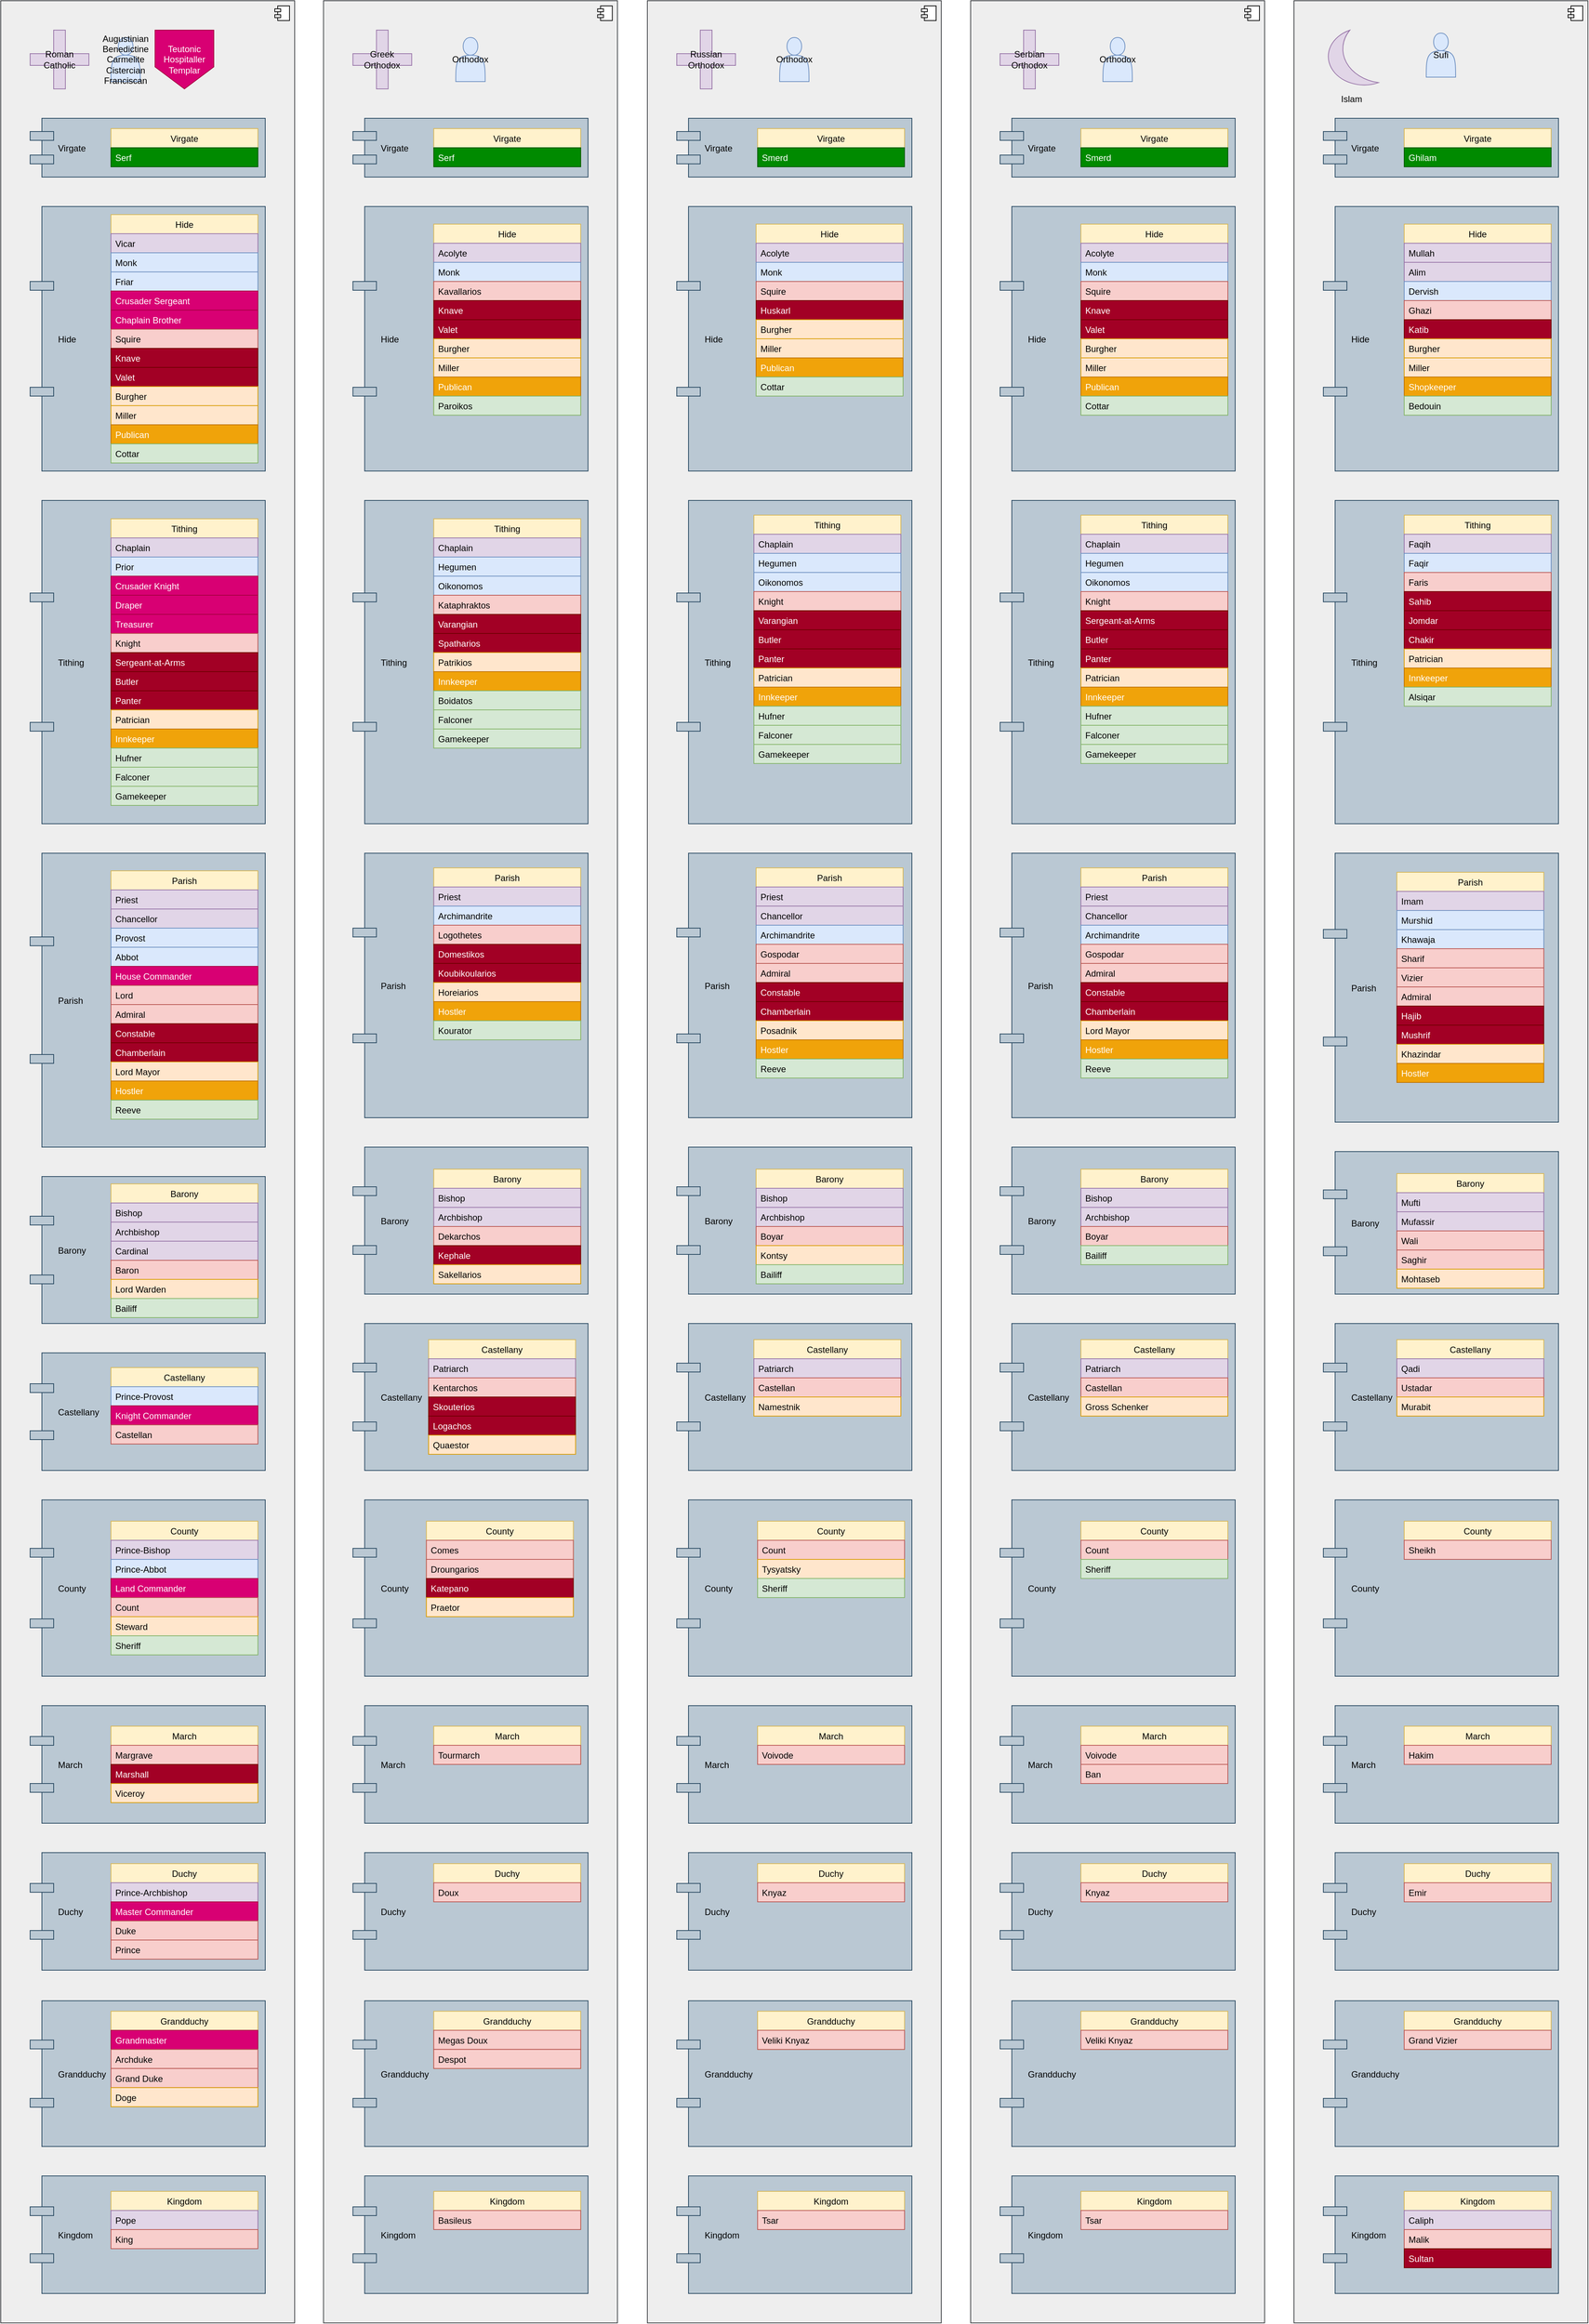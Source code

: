 <mxfile version="12.7.9" type="device"><diagram id="fqwpL6NrUDYgaM_oACts" name="Pagina-1"><mxGraphModel dx="2249" dy="846" grid="1" gridSize="10" guides="1" tooltips="1" connect="1" arrows="1" fold="1" page="1" pageScale="1" pageWidth="827" pageHeight="1169" math="0" shadow="0"><root><mxCell id="oCK8tUkI4gXZ0sV6fzL8-0"/><mxCell id="oCK8tUkI4gXZ0sV6fzL8-1" parent="oCK8tUkI4gXZ0sV6fzL8-0"/><mxCell id="Q3tsqEdlc2uWbTvdyT78-5" value="" style="html=1;fillColor=#eeeeee;strokeColor=#36393d;" parent="oCK8tUkI4gXZ0sV6fzL8-1" vertex="1"><mxGeometry x="-360.71" y="40" width="400" height="3160" as="geometry"/></mxCell><mxCell id="Q3tsqEdlc2uWbTvdyT78-6" value="" style="shape=component;jettyWidth=8;jettyHeight=4;" parent="Q3tsqEdlc2uWbTvdyT78-5" vertex="1"><mxGeometry x="1" width="20" height="20" relative="1" as="geometry"><mxPoint x="-27" y="7" as="offset"/></mxGeometry></mxCell><mxCell id="B4pw3fv6Li7XhSvalzTX-86" value="County" style="shape=component;align=left;spacingLeft=36;fillColor=#bac8d3;strokeColor=#23445d;" parent="Q3tsqEdlc2uWbTvdyT78-5" vertex="1"><mxGeometry x="40.0" y="2040" width="320" height="240" as="geometry"/></mxCell><mxCell id="B4pw3fv6Li7XhSvalzTX-87" value="March" style="shape=component;align=left;spacingLeft=36;fillColor=#bac8d3;strokeColor=#23445d;" parent="Q3tsqEdlc2uWbTvdyT78-5" vertex="1"><mxGeometry x="40.0" y="2320" width="320" height="160" as="geometry"/></mxCell><mxCell id="B4pw3fv6Li7XhSvalzTX-88" value="Duchy" style="shape=component;align=left;spacingLeft=36;fillColor=#bac8d3;strokeColor=#23445d;" parent="Q3tsqEdlc2uWbTvdyT78-5" vertex="1"><mxGeometry x="40.0" y="2520" width="320" height="160" as="geometry"/></mxCell><mxCell id="B4pw3fv6Li7XhSvalzTX-89" value="Grandduchy" style="shape=component;align=left;spacingLeft=36;fillColor=#bac8d3;strokeColor=#23445d;" parent="Q3tsqEdlc2uWbTvdyT78-5" vertex="1"><mxGeometry x="40.0" y="2721.67" width="320" height="198.33" as="geometry"/></mxCell><mxCell id="B4pw3fv6Li7XhSvalzTX-90" value="Kingdom" style="shape=component;align=left;spacingLeft=36;fillColor=#bac8d3;strokeColor=#23445d;" parent="Q3tsqEdlc2uWbTvdyT78-5" vertex="1"><mxGeometry x="40.0" y="2960" width="320" height="160" as="geometry"/></mxCell><mxCell id="B4pw3fv6Li7XhSvalzTX-91" value="County" style="swimlane;fontStyle=0;childLayout=stackLayout;horizontal=1;startSize=26;fillColor=#fff2cc;horizontalStack=0;resizeParent=1;resizeParentMax=0;resizeLast=0;collapsible=1;marginBottom=0;strokeColor=#d6b656;" parent="Q3tsqEdlc2uWbTvdyT78-5" vertex="1"><mxGeometry x="140.0" y="2069" width="200" height="130" as="geometry"/></mxCell><mxCell id="B4pw3fv6Li7XhSvalzTX-95" value="Comes" style="text;strokeColor=#b85450;fillColor=#f8cecc;align=left;verticalAlign=top;spacingLeft=4;spacingRight=4;overflow=hidden;rotatable=0;points=[[0,0.5],[1,0.5]];portConstraint=eastwest;" parent="B4pw3fv6Li7XhSvalzTX-91" vertex="1"><mxGeometry y="26" width="200" height="26" as="geometry"/></mxCell><mxCell id="pILQ_hefHBelA4muASM--73" value="Droungarios" style="text;strokeColor=#b85450;fillColor=#f8cecc;align=left;verticalAlign=top;spacingLeft=4;spacingRight=4;overflow=hidden;rotatable=0;points=[[0,0.5],[1,0.5]];portConstraint=eastwest;" parent="B4pw3fv6Li7XhSvalzTX-91" vertex="1"><mxGeometry y="52" width="200" height="26" as="geometry"/></mxCell><mxCell id="pILQ_hefHBelA4muASM--61" value="Katepano" style="text;strokeColor=#6F0000;fillColor=#a20025;align=left;verticalAlign=top;spacingLeft=4;spacingRight=4;overflow=hidden;rotatable=0;points=[[0,0.5],[1,0.5]];portConstraint=eastwest;fontColor=#ffffff;" parent="B4pw3fv6Li7XhSvalzTX-91" vertex="1"><mxGeometry y="78" width="200" height="26" as="geometry"/></mxCell><mxCell id="B4pw3fv6Li7XhSvalzTX-96" value="Praetor" style="text;strokeColor=#d79b00;fillColor=#ffe6cc;align=left;verticalAlign=top;spacingLeft=4;spacingRight=4;overflow=hidden;rotatable=0;points=[[0,0.5],[1,0.5]];portConstraint=eastwest;" parent="B4pw3fv6Li7XhSvalzTX-91" vertex="1"><mxGeometry y="104" width="200" height="26" as="geometry"/></mxCell><mxCell id="B4pw3fv6Li7XhSvalzTX-98" value="Greek Orthodox" style="shape=cross;whiteSpace=wrap;html=1;fillColor=#e1d5e7;strokeColor=#9673a6;" parent="Q3tsqEdlc2uWbTvdyT78-5" vertex="1"><mxGeometry x="40.0" y="40" width="80" height="80" as="geometry"/></mxCell><mxCell id="B4pw3fv6Li7XhSvalzTX-99" value="Orthodox" style="shape=actor;whiteSpace=wrap;html=1;fillColor=#dae8fc;strokeColor=#6c8ebf;" parent="Q3tsqEdlc2uWbTvdyT78-5" vertex="1"><mxGeometry x="180.0" y="50" width="40" height="60" as="geometry"/></mxCell><mxCell id="B4pw3fv6Li7XhSvalzTX-101" value="Virgate" style="shape=component;align=left;spacingLeft=36;fillColor=#bac8d3;strokeColor=#23445d;" parent="Q3tsqEdlc2uWbTvdyT78-5" vertex="1"><mxGeometry x="40.0" y="160" width="320" height="80" as="geometry"/></mxCell><mxCell id="B4pw3fv6Li7XhSvalzTX-102" value="Virgate" style="swimlane;fontStyle=0;childLayout=stackLayout;horizontal=1;startSize=26;fillColor=#fff2cc;horizontalStack=0;resizeParent=1;resizeParentMax=0;resizeLast=0;collapsible=1;marginBottom=0;strokeColor=#d6b656;" parent="Q3tsqEdlc2uWbTvdyT78-5" vertex="1"><mxGeometry x="150.0" y="174" width="200" height="52" as="geometry"/></mxCell><mxCell id="B4pw3fv6Li7XhSvalzTX-103" value="Serf" style="text;strokeColor=#005700;fillColor=#008a00;align=left;verticalAlign=top;spacingLeft=4;spacingRight=4;overflow=hidden;rotatable=0;points=[[0,0.5],[1,0.5]];portConstraint=eastwest;fontColor=#ffffff;" parent="B4pw3fv6Li7XhSvalzTX-102" vertex="1"><mxGeometry y="26" width="200" height="26" as="geometry"/></mxCell><mxCell id="B4pw3fv6Li7XhSvalzTX-104" value="Hide" style="shape=component;align=left;spacingLeft=36;fillColor=#bac8d3;strokeColor=#23445d;" parent="Q3tsqEdlc2uWbTvdyT78-5" vertex="1"><mxGeometry x="40.0" y="280" width="320" height="360" as="geometry"/></mxCell><mxCell id="B4pw3fv6Li7XhSvalzTX-105" value="Hide" style="swimlane;fontStyle=0;childLayout=stackLayout;horizontal=1;startSize=26;fillColor=#fff2cc;horizontalStack=0;resizeParent=1;resizeParentMax=0;resizeLast=0;collapsible=1;marginBottom=0;strokeColor=#d6b656;" parent="Q3tsqEdlc2uWbTvdyT78-5" vertex="1"><mxGeometry x="150.0" y="304" width="200" height="260" as="geometry"/></mxCell><mxCell id="B4pw3fv6Li7XhSvalzTX-106" value="Acolyte" style="text;strokeColor=#9673a6;fillColor=#e1d5e7;align=left;verticalAlign=top;spacingLeft=4;spacingRight=4;overflow=hidden;rotatable=0;points=[[0,0.5],[1,0.5]];portConstraint=eastwest;" parent="B4pw3fv6Li7XhSvalzTX-105" vertex="1"><mxGeometry y="26" width="200" height="26" as="geometry"/></mxCell><mxCell id="B4pw3fv6Li7XhSvalzTX-107" value="Monk" style="text;strokeColor=#6c8ebf;fillColor=#dae8fc;align=left;verticalAlign=top;spacingLeft=4;spacingRight=4;overflow=hidden;rotatable=0;points=[[0,0.5],[1,0.5]];portConstraint=eastwest;" parent="B4pw3fv6Li7XhSvalzTX-105" vertex="1"><mxGeometry y="52" width="200" height="26" as="geometry"/></mxCell><mxCell id="B4pw3fv6Li7XhSvalzTX-111" value="Kavallarios" style="text;strokeColor=#b85450;fillColor=#f8cecc;align=left;verticalAlign=top;spacingLeft=4;spacingRight=4;overflow=hidden;rotatable=0;points=[[0,0.5],[1,0.5]];portConstraint=eastwest;" parent="B4pw3fv6Li7XhSvalzTX-105" vertex="1"><mxGeometry y="78" width="200" height="26" as="geometry"/></mxCell><mxCell id="B4pw3fv6Li7XhSvalzTX-112" value="Knave" style="text;strokeColor=#6F0000;fillColor=#a20025;align=left;verticalAlign=top;spacingLeft=4;spacingRight=4;overflow=hidden;rotatable=0;points=[[0,0.5],[1,0.5]];portConstraint=eastwest;fontColor=#ffffff;" parent="B4pw3fv6Li7XhSvalzTX-105" vertex="1"><mxGeometry y="104" width="200" height="26" as="geometry"/></mxCell><mxCell id="B4pw3fv6Li7XhSvalzTX-113" value="Valet" style="text;strokeColor=#6F0000;fillColor=#a20025;align=left;verticalAlign=top;spacingLeft=4;spacingRight=4;overflow=hidden;rotatable=0;points=[[0,0.5],[1,0.5]];portConstraint=eastwest;fontColor=#ffffff;" parent="B4pw3fv6Li7XhSvalzTX-105" vertex="1"><mxGeometry y="130" width="200" height="26" as="geometry"/></mxCell><mxCell id="B4pw3fv6Li7XhSvalzTX-114" value="Burgher" style="text;strokeColor=#d79b00;fillColor=#ffe6cc;align=left;verticalAlign=top;spacingLeft=4;spacingRight=4;overflow=hidden;rotatable=0;points=[[0,0.5],[1,0.5]];portConstraint=eastwest;" parent="B4pw3fv6Li7XhSvalzTX-105" vertex="1"><mxGeometry y="156" width="200" height="26" as="geometry"/></mxCell><mxCell id="B4pw3fv6Li7XhSvalzTX-115" value="Miller" style="text;strokeColor=#d79b00;fillColor=#ffe6cc;align=left;verticalAlign=top;spacingLeft=4;spacingRight=4;overflow=hidden;rotatable=0;points=[[0,0.5],[1,0.5]];portConstraint=eastwest;" parent="B4pw3fv6Li7XhSvalzTX-105" vertex="1"><mxGeometry y="182" width="200" height="26" as="geometry"/></mxCell><mxCell id="B4pw3fv6Li7XhSvalzTX-116" value="Publican" style="text;strokeColor=#BD7000;fillColor=#f0a30a;align=left;verticalAlign=top;spacingLeft=4;spacingRight=4;overflow=hidden;rotatable=0;points=[[0,0.5],[1,0.5]];portConstraint=eastwest;fontColor=#ffffff;" parent="B4pw3fv6Li7XhSvalzTX-105" vertex="1"><mxGeometry y="208" width="200" height="26" as="geometry"/></mxCell><mxCell id="pILQ_hefHBelA4muASM--28" value="Paroikos" style="text;strokeColor=#82b366;fillColor=#d5e8d4;align=left;verticalAlign=top;spacingLeft=4;spacingRight=4;overflow=hidden;rotatable=0;points=[[0,0.5],[1,0.5]];portConstraint=eastwest;" parent="B4pw3fv6Li7XhSvalzTX-105" vertex="1"><mxGeometry y="234" width="200" height="26" as="geometry"/></mxCell><mxCell id="B4pw3fv6Li7XhSvalzTX-117" value="Tithing" style="shape=component;align=left;spacingLeft=36;fillColor=#bac8d3;strokeColor=#23445d;" parent="Q3tsqEdlc2uWbTvdyT78-5" vertex="1"><mxGeometry x="40.0" y="680" width="320" height="440" as="geometry"/></mxCell><mxCell id="B4pw3fv6Li7XhSvalzTX-118" value="Tithing" style="swimlane;fontStyle=0;childLayout=stackLayout;horizontal=1;startSize=26;fillColor=#fff2cc;horizontalStack=0;resizeParent=1;resizeParentMax=0;resizeLast=0;collapsible=1;marginBottom=0;strokeColor=#d6b656;" parent="Q3tsqEdlc2uWbTvdyT78-5" vertex="1"><mxGeometry x="150.0" y="705" width="200" height="312" as="geometry"/></mxCell><mxCell id="B4pw3fv6Li7XhSvalzTX-119" value="Chaplain" style="text;strokeColor=#9673a6;fillColor=#e1d5e7;align=left;verticalAlign=top;spacingLeft=4;spacingRight=4;overflow=hidden;rotatable=0;points=[[0,0.5],[1,0.5]];portConstraint=eastwest;" parent="B4pw3fv6Li7XhSvalzTX-118" vertex="1"><mxGeometry y="26" width="200" height="26" as="geometry"/></mxCell><mxCell id="B4pw3fv6Li7XhSvalzTX-120" value="Hegumen" style="text;strokeColor=#6c8ebf;fillColor=#dae8fc;align=left;verticalAlign=top;spacingLeft=4;spacingRight=4;overflow=hidden;rotatable=0;points=[[0,0.5],[1,0.5]];portConstraint=eastwest;" parent="B4pw3fv6Li7XhSvalzTX-118" vertex="1"><mxGeometry y="52" width="200" height="26" as="geometry"/></mxCell><mxCell id="B4pw3fv6Li7XhSvalzTX-124" value="Oikonomos" style="text;strokeColor=#6c8ebf;fillColor=#dae8fc;align=left;verticalAlign=top;spacingLeft=4;spacingRight=4;overflow=hidden;rotatable=0;points=[[0,0.5],[1,0.5]];portConstraint=eastwest;" parent="B4pw3fv6Li7XhSvalzTX-118" vertex="1"><mxGeometry y="78" width="200" height="26" as="geometry"/></mxCell><mxCell id="B4pw3fv6Li7XhSvalzTX-125" value="Kataphraktos" style="text;strokeColor=#b85450;fillColor=#f8cecc;align=left;verticalAlign=top;spacingLeft=4;spacingRight=4;overflow=hidden;rotatable=0;points=[[0,0.5],[1,0.5]];portConstraint=eastwest;" parent="B4pw3fv6Li7XhSvalzTX-118" vertex="1"><mxGeometry y="104" width="200" height="26" as="geometry"/></mxCell><mxCell id="B4pw3fv6Li7XhSvalzTX-126" value="Varangian" style="text;strokeColor=#6F0000;fillColor=#a20025;align=left;verticalAlign=top;spacingLeft=4;spacingRight=4;overflow=hidden;rotatable=0;points=[[0,0.5],[1,0.5]];portConstraint=eastwest;fontColor=#ffffff;" parent="B4pw3fv6Li7XhSvalzTX-118" vertex="1"><mxGeometry y="130" width="200" height="26" as="geometry"/></mxCell><mxCell id="B4pw3fv6Li7XhSvalzTX-127" value="Spatharios" style="text;strokeColor=#6F0000;fillColor=#a20025;align=left;verticalAlign=top;spacingLeft=4;spacingRight=4;overflow=hidden;rotatable=0;points=[[0,0.5],[1,0.5]];portConstraint=eastwest;fontColor=#ffffff;" parent="B4pw3fv6Li7XhSvalzTX-118" vertex="1"><mxGeometry y="156" width="200" height="26" as="geometry"/></mxCell><mxCell id="B4pw3fv6Li7XhSvalzTX-128" value="Patrikios" style="text;strokeColor=#d79b00;fillColor=#ffe6cc;align=left;verticalAlign=top;spacingLeft=4;spacingRight=4;overflow=hidden;rotatable=0;points=[[0,0.5],[1,0.5]];portConstraint=eastwest;" parent="B4pw3fv6Li7XhSvalzTX-118" vertex="1"><mxGeometry y="182" width="200" height="26" as="geometry"/></mxCell><mxCell id="B4pw3fv6Li7XhSvalzTX-129" value="Innkeeper" style="text;strokeColor=#BD7000;fillColor=#f0a30a;align=left;verticalAlign=top;spacingLeft=4;spacingRight=4;overflow=hidden;rotatable=0;points=[[0,0.5],[1,0.5]];portConstraint=eastwest;fontColor=#ffffff;" parent="B4pw3fv6Li7XhSvalzTX-118" vertex="1"><mxGeometry y="208" width="200" height="26" as="geometry"/></mxCell><mxCell id="B4pw3fv6Li7XhSvalzTX-130" value="Boidatos" style="text;strokeColor=#82b366;fillColor=#d5e8d4;align=left;verticalAlign=top;spacingLeft=4;spacingRight=4;overflow=hidden;rotatable=0;points=[[0,0.5],[1,0.5]];portConstraint=eastwest;" parent="B4pw3fv6Li7XhSvalzTX-118" vertex="1"><mxGeometry y="234" width="200" height="26" as="geometry"/></mxCell><mxCell id="B4pw3fv6Li7XhSvalzTX-131" value="Falconer" style="text;strokeColor=#82b366;fillColor=#d5e8d4;align=left;verticalAlign=top;spacingLeft=4;spacingRight=4;overflow=hidden;rotatable=0;points=[[0,0.5],[1,0.5]];portConstraint=eastwest;" parent="B4pw3fv6Li7XhSvalzTX-118" vertex="1"><mxGeometry y="260" width="200" height="26" as="geometry"/></mxCell><mxCell id="B4pw3fv6Li7XhSvalzTX-132" value="Gamekeeper" style="text;strokeColor=#82b366;fillColor=#d5e8d4;align=left;verticalAlign=top;spacingLeft=4;spacingRight=4;overflow=hidden;rotatable=0;points=[[0,0.5],[1,0.5]];portConstraint=eastwest;" parent="B4pw3fv6Li7XhSvalzTX-118" vertex="1"><mxGeometry y="286" width="200" height="26" as="geometry"/></mxCell><mxCell id="B4pw3fv6Li7XhSvalzTX-133" value="Parish" style="shape=component;align=left;spacingLeft=36;fillColor=#bac8d3;strokeColor=#23445d;" parent="Q3tsqEdlc2uWbTvdyT78-5" vertex="1"><mxGeometry x="40" y="1160" width="320" height="360" as="geometry"/></mxCell><mxCell id="B4pw3fv6Li7XhSvalzTX-144" value="Barony" style="shape=component;align=left;spacingLeft=36;fillColor=#bac8d3;strokeColor=#23445d;" parent="Q3tsqEdlc2uWbTvdyT78-5" vertex="1"><mxGeometry x="40" y="1560" width="320" height="200" as="geometry"/></mxCell><mxCell id="B4pw3fv6Li7XhSvalzTX-145" value="Barony" style="swimlane;fontStyle=0;childLayout=stackLayout;horizontal=1;startSize=26;fillColor=#fff2cc;horizontalStack=0;resizeParent=1;resizeParentMax=0;resizeLast=0;collapsible=1;marginBottom=0;strokeColor=#d6b656;" parent="Q3tsqEdlc2uWbTvdyT78-5" vertex="1"><mxGeometry x="150.0" y="1590" width="200" height="156" as="geometry"/></mxCell><mxCell id="B4pw3fv6Li7XhSvalzTX-146" value="Bishop" style="text;strokeColor=#9673a6;fillColor=#e1d5e7;align=left;verticalAlign=top;spacingLeft=4;spacingRight=4;overflow=hidden;rotatable=0;points=[[0,0.5],[1,0.5]];portConstraint=eastwest;" parent="B4pw3fv6Li7XhSvalzTX-145" vertex="1"><mxGeometry y="26" width="200" height="26" as="geometry"/></mxCell><mxCell id="B4pw3fv6Li7XhSvalzTX-147" value="Archbishop" style="text;strokeColor=#9673a6;fillColor=#e1d5e7;align=left;verticalAlign=top;spacingLeft=4;spacingRight=4;overflow=hidden;rotatable=0;points=[[0,0.5],[1,0.5]];portConstraint=eastwest;" parent="B4pw3fv6Li7XhSvalzTX-145" vertex="1"><mxGeometry y="52" width="200" height="26" as="geometry"/></mxCell><mxCell id="B4pw3fv6Li7XhSvalzTX-149" value="Dekarchos" style="text;strokeColor=#b85450;fillColor=#f8cecc;align=left;verticalAlign=top;spacingLeft=4;spacingRight=4;overflow=hidden;rotatable=0;points=[[0,0.5],[1,0.5]];portConstraint=eastwest;" parent="B4pw3fv6Li7XhSvalzTX-145" vertex="1"><mxGeometry y="78" width="200" height="26" as="geometry"/></mxCell><mxCell id="pILQ_hefHBelA4muASM--58" value="Kephale" style="text;strokeColor=#6F0000;fillColor=#a20025;align=left;verticalAlign=top;spacingLeft=4;spacingRight=4;overflow=hidden;rotatable=0;points=[[0,0.5],[1,0.5]];portConstraint=eastwest;fontColor=#ffffff;" parent="B4pw3fv6Li7XhSvalzTX-145" vertex="1"><mxGeometry y="104" width="200" height="26" as="geometry"/></mxCell><mxCell id="B4pw3fv6Li7XhSvalzTX-150" value="Sakellarios" style="text;strokeColor=#d79b00;fillColor=#ffe6cc;align=left;verticalAlign=top;spacingLeft=4;spacingRight=4;overflow=hidden;rotatable=0;points=[[0,0.5],[1,0.5]];portConstraint=eastwest;" parent="B4pw3fv6Li7XhSvalzTX-145" vertex="1"><mxGeometry y="130" width="200" height="26" as="geometry"/></mxCell><mxCell id="B4pw3fv6Li7XhSvalzTX-152" value="Castellany" style="shape=component;align=left;spacingLeft=36;fillColor=#bac8d3;strokeColor=#23445d;" parent="Q3tsqEdlc2uWbTvdyT78-5" vertex="1"><mxGeometry x="40.0" y="1800" width="320" height="200" as="geometry"/></mxCell><mxCell id="B4pw3fv6Li7XhSvalzTX-153" value="Castellany" style="swimlane;fontStyle=0;childLayout=stackLayout;horizontal=1;startSize=26;fillColor=#fff2cc;horizontalStack=0;resizeParent=1;resizeParentMax=0;resizeLast=0;collapsible=1;marginBottom=0;strokeColor=#d6b656;" parent="Q3tsqEdlc2uWbTvdyT78-5" vertex="1"><mxGeometry x="143.0" y="1822" width="200" height="156" as="geometry"/></mxCell><mxCell id="B4pw3fv6Li7XhSvalzTX-156" value="Patriarch" style="text;strokeColor=#9673a6;fillColor=#e1d5e7;align=left;verticalAlign=top;spacingLeft=4;spacingRight=4;overflow=hidden;rotatable=0;points=[[0,0.5],[1,0.5]];portConstraint=eastwest;" parent="B4pw3fv6Li7XhSvalzTX-153" vertex="1"><mxGeometry y="26" width="200" height="26" as="geometry"/></mxCell><mxCell id="pILQ_hefHBelA4muASM--51" value="Kentarchos" style="text;strokeColor=#b85450;fillColor=#f8cecc;align=left;verticalAlign=top;spacingLeft=4;spacingRight=4;overflow=hidden;rotatable=0;points=[[0,0.5],[1,0.5]];portConstraint=eastwest;" parent="B4pw3fv6Li7XhSvalzTX-153" vertex="1"><mxGeometry y="52" width="200" height="26" as="geometry"/></mxCell><mxCell id="pILQ_hefHBelA4muASM--59" value="Skouterios" style="text;strokeColor=#6F0000;fillColor=#a20025;align=left;verticalAlign=top;spacingLeft=4;spacingRight=4;overflow=hidden;rotatable=0;points=[[0,0.5],[1,0.5]];portConstraint=eastwest;fontColor=#ffffff;" parent="B4pw3fv6Li7XhSvalzTX-153" vertex="1"><mxGeometry y="78" width="200" height="26" as="geometry"/></mxCell><mxCell id="pILQ_hefHBelA4muASM--60" value="Logachos" style="text;strokeColor=#6F0000;fillColor=#a20025;align=left;verticalAlign=top;spacingLeft=4;spacingRight=4;overflow=hidden;rotatable=0;points=[[0,0.5],[1,0.5]];portConstraint=eastwest;fontColor=#ffffff;" parent="B4pw3fv6Li7XhSvalzTX-153" vertex="1"><mxGeometry y="104" width="200" height="26" as="geometry"/></mxCell><mxCell id="pILQ_hefHBelA4muASM--62" value="Quaestor" style="text;strokeColor=#d79b00;fillColor=#ffe6cc;align=left;verticalAlign=top;spacingLeft=4;spacingRight=4;overflow=hidden;rotatable=0;points=[[0,0.5],[1,0.5]];portConstraint=eastwest;" parent="B4pw3fv6Li7XhSvalzTX-153" vertex="1"><mxGeometry y="130" width="200" height="26" as="geometry"/></mxCell><mxCell id="B4pw3fv6Li7XhSvalzTX-157" value="March" style="swimlane;fontStyle=0;childLayout=stackLayout;horizontal=1;startSize=26;fillColor=#fff2cc;horizontalStack=0;resizeParent=1;resizeParentMax=0;resizeLast=0;collapsible=1;marginBottom=0;strokeColor=#d6b656;" parent="Q3tsqEdlc2uWbTvdyT78-5" vertex="1"><mxGeometry x="150.0" y="2348" width="200" height="52" as="geometry"/></mxCell><mxCell id="B4pw3fv6Li7XhSvalzTX-158" value="Tourmarch" style="text;strokeColor=#b85450;fillColor=#f8cecc;align=left;verticalAlign=top;spacingLeft=4;spacingRight=4;overflow=hidden;rotatable=0;points=[[0,0.5],[1,0.5]];portConstraint=eastwest;" parent="B4pw3fv6Li7XhSvalzTX-157" vertex="1"><mxGeometry y="26" width="200" height="26" as="geometry"/></mxCell><mxCell id="B4pw3fv6Li7XhSvalzTX-161" value="Duchy" style="swimlane;fontStyle=0;childLayout=stackLayout;horizontal=1;startSize=26;fillColor=#fff2cc;horizontalStack=0;resizeParent=1;resizeParentMax=0;resizeLast=0;collapsible=1;marginBottom=0;strokeColor=#d6b656;" parent="Q3tsqEdlc2uWbTvdyT78-5" vertex="1"><mxGeometry x="150.0" y="2535" width="200" height="52" as="geometry"/></mxCell><mxCell id="B4pw3fv6Li7XhSvalzTX-164" value="Doux" style="text;strokeColor=#b85450;fillColor=#f8cecc;align=left;verticalAlign=top;spacingLeft=4;spacingRight=4;overflow=hidden;rotatable=0;points=[[0,0.5],[1,0.5]];portConstraint=eastwest;" parent="B4pw3fv6Li7XhSvalzTX-161" vertex="1"><mxGeometry y="26" width="200" height="26" as="geometry"/></mxCell><mxCell id="B4pw3fv6Li7XhSvalzTX-166" value="Kingdom" style="swimlane;fontStyle=0;childLayout=stackLayout;horizontal=1;startSize=26;fillColor=#fff2cc;horizontalStack=0;resizeParent=1;resizeParentMax=0;resizeLast=0;collapsible=1;marginBottom=0;strokeColor=#d6b656;" parent="Q3tsqEdlc2uWbTvdyT78-5" vertex="1"><mxGeometry x="150.0" y="2981" width="200" height="52" as="geometry"/></mxCell><mxCell id="B4pw3fv6Li7XhSvalzTX-168" value="Basileus" style="text;strokeColor=#b85450;fillColor=#f8cecc;align=left;verticalAlign=top;spacingLeft=4;spacingRight=4;overflow=hidden;rotatable=0;points=[[0,0.5],[1,0.5]];portConstraint=eastwest;" parent="B4pw3fv6Li7XhSvalzTX-166" vertex="1"><mxGeometry y="26" width="200" height="26" as="geometry"/></mxCell><mxCell id="B4pw3fv6Li7XhSvalzTX-169" value="Grandduchy" style="swimlane;fontStyle=0;childLayout=stackLayout;horizontal=1;startSize=26;fillColor=#fff2cc;horizontalStack=0;resizeParent=1;resizeParentMax=0;resizeLast=0;collapsible=1;marginBottom=0;strokeColor=#d6b656;" parent="Q3tsqEdlc2uWbTvdyT78-5" vertex="1"><mxGeometry x="150.0" y="2735.84" width="200" height="78" as="geometry"/></mxCell><mxCell id="B4pw3fv6Li7XhSvalzTX-172" value="Megas Doux" style="text;strokeColor=#b85450;fillColor=#f8cecc;align=left;verticalAlign=top;spacingLeft=4;spacingRight=4;overflow=hidden;rotatable=0;points=[[0,0.5],[1,0.5]];portConstraint=eastwest;" parent="B4pw3fv6Li7XhSvalzTX-169" vertex="1"><mxGeometry y="26" width="200" height="26" as="geometry"/></mxCell><mxCell id="B4pw3fv6Li7XhSvalzTX-173" value="Despot" style="text;strokeColor=#b85450;fillColor=#f8cecc;align=left;verticalAlign=top;spacingLeft=4;spacingRight=4;overflow=hidden;rotatable=0;points=[[0,0.5],[1,0.5]];portConstraint=eastwest;" parent="B4pw3fv6Li7XhSvalzTX-169" vertex="1"><mxGeometry y="52" width="200" height="26" as="geometry"/></mxCell><mxCell id="B4pw3fv6Li7XhSvalzTX-134" value="Parish" style="swimlane;fontStyle=0;childLayout=stackLayout;horizontal=1;startSize=26;fillColor=#fff2cc;horizontalStack=0;resizeParent=1;resizeParentMax=0;resizeLast=0;collapsible=1;marginBottom=0;strokeColor=#d6b656;" parent="Q3tsqEdlc2uWbTvdyT78-5" vertex="1"><mxGeometry x="150.0" y="1180" width="200" height="234" as="geometry"/></mxCell><mxCell id="B4pw3fv6Li7XhSvalzTX-135" value="Priest" style="text;strokeColor=#9673a6;fillColor=#e1d5e7;align=left;verticalAlign=top;spacingLeft=4;spacingRight=4;overflow=hidden;rotatable=0;points=[[0,0.5],[1,0.5]];portConstraint=eastwest;" parent="B4pw3fv6Li7XhSvalzTX-134" vertex="1"><mxGeometry y="26" width="200" height="26" as="geometry"/></mxCell><mxCell id="B4pw3fv6Li7XhSvalzTX-136" value="Archimandrite" style="text;strokeColor=#6c8ebf;fillColor=#dae8fc;align=left;verticalAlign=top;spacingLeft=4;spacingRight=4;overflow=hidden;rotatable=0;points=[[0,0.5],[1,0.5]];portConstraint=eastwest;" parent="B4pw3fv6Li7XhSvalzTX-134" vertex="1"><mxGeometry y="52" width="200" height="26" as="geometry"/></mxCell><mxCell id="B4pw3fv6Li7XhSvalzTX-139" value="Logothetes" style="text;strokeColor=#b85450;fillColor=#f8cecc;align=left;verticalAlign=top;spacingLeft=4;spacingRight=4;overflow=hidden;rotatable=0;points=[[0,0.5],[1,0.5]];portConstraint=eastwest;" parent="B4pw3fv6Li7XhSvalzTX-134" vertex="1"><mxGeometry y="78" width="200" height="26" as="geometry"/></mxCell><mxCell id="B4pw3fv6Li7XhSvalzTX-140" value="Domestikos" style="text;strokeColor=#6F0000;fillColor=#a20025;align=left;verticalAlign=top;spacingLeft=4;spacingRight=4;overflow=hidden;rotatable=0;points=[[0,0.5],[1,0.5]];portConstraint=eastwest;fontColor=#ffffff;" parent="B4pw3fv6Li7XhSvalzTX-134" vertex="1"><mxGeometry y="104" width="200" height="26" as="geometry"/></mxCell><mxCell id="B4pw3fv6Li7XhSvalzTX-141" value="Koubikoularios" style="text;strokeColor=#6F0000;fillColor=#a20025;align=left;verticalAlign=top;spacingLeft=4;spacingRight=4;overflow=hidden;rotatable=0;points=[[0,0.5],[1,0.5]];portConstraint=eastwest;fontColor=#ffffff;" parent="B4pw3fv6Li7XhSvalzTX-134" vertex="1"><mxGeometry y="130" width="200" height="26" as="geometry"/></mxCell><mxCell id="B4pw3fv6Li7XhSvalzTX-142" value="Horeiarios" style="text;strokeColor=#d79b00;fillColor=#ffe6cc;align=left;verticalAlign=top;spacingLeft=4;spacingRight=4;overflow=hidden;rotatable=0;points=[[0,0.5],[1,0.5]];portConstraint=eastwest;" parent="B4pw3fv6Li7XhSvalzTX-134" vertex="1"><mxGeometry y="156" width="200" height="26" as="geometry"/></mxCell><mxCell id="pILQ_hefHBelA4muASM--88" value="Hostler" style="text;strokeColor=#BD7000;fillColor=#f0a30a;align=left;verticalAlign=top;spacingLeft=4;spacingRight=4;overflow=hidden;rotatable=0;points=[[0,0.5],[1,0.5]];portConstraint=eastwest;fontColor=#ffffff;" parent="B4pw3fv6Li7XhSvalzTX-134" vertex="1"><mxGeometry y="182" width="200" height="26" as="geometry"/></mxCell><mxCell id="B4pw3fv6Li7XhSvalzTX-143" value="Kourator" style="text;strokeColor=#82b366;fillColor=#d5e8d4;align=left;verticalAlign=top;spacingLeft=4;spacingRight=4;overflow=hidden;rotatable=0;points=[[0,0.5],[1,0.5]];portConstraint=eastwest;" parent="B4pw3fv6Li7XhSvalzTX-134" vertex="1"><mxGeometry y="208" width="200" height="26" as="geometry"/></mxCell><mxCell id="pILQ_hefHBelA4muASM--75" value="" style="html=1;fillColor=#eeeeee;strokeColor=#36393d;" parent="oCK8tUkI4gXZ0sV6fzL8-1" vertex="1"><mxGeometry x="-800" y="40" width="400" height="3160" as="geometry"/></mxCell><mxCell id="pILQ_hefHBelA4muASM--76" value="" style="shape=component;jettyWidth=8;jettyHeight=4;" parent="pILQ_hefHBelA4muASM--75" vertex="1"><mxGeometry x="1" width="20" height="20" relative="1" as="geometry"><mxPoint x="-27" y="7" as="offset"/></mxGeometry></mxCell><mxCell id="Q3tsqEdlc2uWbTvdyT78-23" value="County" style="shape=component;align=left;spacingLeft=36;fillColor=#bac8d3;strokeColor=#23445d;" parent="pILQ_hefHBelA4muASM--75" vertex="1"><mxGeometry x="40" y="2040" width="320" height="240" as="geometry"/></mxCell><mxCell id="Q3tsqEdlc2uWbTvdyT78-24" value="March" style="shape=component;align=left;spacingLeft=36;fillColor=#bac8d3;strokeColor=#23445d;" parent="pILQ_hefHBelA4muASM--75" vertex="1"><mxGeometry x="40" y="2320" width="320" height="160" as="geometry"/></mxCell><mxCell id="Q3tsqEdlc2uWbTvdyT78-25" value="Duchy" style="shape=component;align=left;spacingLeft=36;fillColor=#bac8d3;strokeColor=#23445d;" parent="pILQ_hefHBelA4muASM--75" vertex="1"><mxGeometry x="40" y="2520" width="320" height="160" as="geometry"/></mxCell><mxCell id="Q3tsqEdlc2uWbTvdyT78-26" value="Grandduchy" style="shape=component;align=left;spacingLeft=36;fillColor=#bac8d3;strokeColor=#23445d;" parent="pILQ_hefHBelA4muASM--75" vertex="1"><mxGeometry x="40" y="2721.67" width="320" height="198.33" as="geometry"/></mxCell><mxCell id="Q3tsqEdlc2uWbTvdyT78-27" value="Kingdom" style="shape=component;align=left;spacingLeft=36;fillColor=#bac8d3;strokeColor=#23445d;" parent="pILQ_hefHBelA4muASM--75" vertex="1"><mxGeometry x="40" y="2960" width="320" height="160" as="geometry"/></mxCell><mxCell id="B4pw3fv6Li7XhSvalzTX-55" value="County" style="swimlane;fontStyle=0;childLayout=stackLayout;horizontal=1;startSize=26;fillColor=#fff2cc;horizontalStack=0;resizeParent=1;resizeParentMax=0;resizeLast=0;collapsible=1;marginBottom=0;strokeColor=#d6b656;" parent="pILQ_hefHBelA4muASM--75" vertex="1"><mxGeometry x="150" y="2069" width="200" height="182" as="geometry"/></mxCell><mxCell id="B4pw3fv6Li7XhSvalzTX-56" value="Prince-Bishop" style="text;strokeColor=#9673a6;fillColor=#e1d5e7;align=left;verticalAlign=top;spacingLeft=4;spacingRight=4;overflow=hidden;rotatable=0;points=[[0,0.5],[1,0.5]];portConstraint=eastwest;" parent="B4pw3fv6Li7XhSvalzTX-55" vertex="1"><mxGeometry y="26" width="200" height="26" as="geometry"/></mxCell><mxCell id="B4pw3fv6Li7XhSvalzTX-57" value="Prince-Abbot" style="text;strokeColor=#6c8ebf;fillColor=#dae8fc;align=left;verticalAlign=top;spacingLeft=4;spacingRight=4;overflow=hidden;rotatable=0;points=[[0,0.5],[1,0.5]];portConstraint=eastwest;" parent="B4pw3fv6Li7XhSvalzTX-55" vertex="1"><mxGeometry y="52" width="200" height="26" as="geometry"/></mxCell><mxCell id="B4pw3fv6Li7XhSvalzTX-74" value="Land Commander" style="text;strokeColor=#A50040;fillColor=#d80073;align=left;verticalAlign=top;spacingLeft=4;spacingRight=4;overflow=hidden;rotatable=0;points=[[0,0.5],[1,0.5]];portConstraint=eastwest;fontColor=#ffffff;" parent="B4pw3fv6Li7XhSvalzTX-55" vertex="1"><mxGeometry y="78" width="200" height="26" as="geometry"/></mxCell><mxCell id="B4pw3fv6Li7XhSvalzTX-59" value="Count" style="text;strokeColor=#b85450;fillColor=#f8cecc;align=left;verticalAlign=top;spacingLeft=4;spacingRight=4;overflow=hidden;rotatable=0;points=[[0,0.5],[1,0.5]];portConstraint=eastwest;" parent="B4pw3fv6Li7XhSvalzTX-55" vertex="1"><mxGeometry y="104" width="200" height="26" as="geometry"/></mxCell><mxCell id="B4pw3fv6Li7XhSvalzTX-60" value="Steward" style="text;strokeColor=#d79b00;fillColor=#ffe6cc;align=left;verticalAlign=top;spacingLeft=4;spacingRight=4;overflow=hidden;rotatable=0;points=[[0,0.5],[1,0.5]];portConstraint=eastwest;" parent="B4pw3fv6Li7XhSvalzTX-55" vertex="1"><mxGeometry y="130" width="200" height="26" as="geometry"/></mxCell><mxCell id="B4pw3fv6Li7XhSvalzTX-61" value="Sheriff" style="text;strokeColor=#82b366;fillColor=#d5e8d4;align=left;verticalAlign=top;spacingLeft=4;spacingRight=4;overflow=hidden;rotatable=0;points=[[0,0.5],[1,0.5]];portConstraint=eastwest;" parent="B4pw3fv6Li7XhSvalzTX-55" vertex="1"><mxGeometry y="156" width="200" height="26" as="geometry"/></mxCell><mxCell id="2jdsYeryBUeTHIesLBzQ-0" value="Roman Catholic" style="shape=cross;whiteSpace=wrap;html=1;fillColor=#e1d5e7;strokeColor=#9673a6;" parent="pILQ_hefHBelA4muASM--75" vertex="1"><mxGeometry x="40" y="40" width="80" height="80" as="geometry"/></mxCell><mxCell id="W7H0q0cM_pCKm5dzo4S4-0" value="Augustinian&lt;br&gt;Benedictine&lt;br&gt;Carmelite&lt;br&gt;Cistercian&lt;br&gt;Franciscan" style="shape=actor;whiteSpace=wrap;html=1;fillColor=#dae8fc;strokeColor=#6c8ebf;" parent="pILQ_hefHBelA4muASM--75" vertex="1"><mxGeometry x="150" y="50" width="40" height="60" as="geometry"/></mxCell><mxCell id="B4pw3fv6Li7XhSvalzTX-0" value="&lt;div&gt;Teutonic&lt;/div&gt;&lt;div&gt;Hospitaller&lt;/div&gt;&lt;div&gt;Templar&lt;br&gt;&lt;/div&gt;" style="shape=offPageConnector;whiteSpace=wrap;html=1;fillColor=#d80073;strokeColor=#A50040;fontColor=#ffffff;" parent="pILQ_hefHBelA4muASM--75" vertex="1"><mxGeometry x="210" y="40" width="80" height="80" as="geometry"/></mxCell><mxCell id="Q3tsqEdlc2uWbTvdyT78-32" value="Virgate" style="shape=component;align=left;spacingLeft=36;fillColor=#bac8d3;strokeColor=#23445d;" parent="pILQ_hefHBelA4muASM--75" vertex="1"><mxGeometry x="40" y="160" width="320" height="80" as="geometry"/></mxCell><mxCell id="Q3tsqEdlc2uWbTvdyT78-33" value="Virgate" style="swimlane;fontStyle=0;childLayout=stackLayout;horizontal=1;startSize=26;fillColor=#fff2cc;horizontalStack=0;resizeParent=1;resizeParentMax=0;resizeLast=0;collapsible=1;marginBottom=0;strokeColor=#d6b656;" parent="pILQ_hefHBelA4muASM--75" vertex="1"><mxGeometry x="150" y="174" width="200" height="52" as="geometry"/></mxCell><mxCell id="Q3tsqEdlc2uWbTvdyT78-36" value="Serf" style="text;strokeColor=#005700;fillColor=#008a00;align=left;verticalAlign=top;spacingLeft=4;spacingRight=4;overflow=hidden;rotatable=0;points=[[0,0.5],[1,0.5]];portConstraint=eastwest;fontColor=#ffffff;" parent="Q3tsqEdlc2uWbTvdyT78-33" vertex="1"><mxGeometry y="26" width="200" height="26" as="geometry"/></mxCell><mxCell id="Q3tsqEdlc2uWbTvdyT78-19" value="Hide" style="shape=component;align=left;spacingLeft=36;fillColor=#bac8d3;strokeColor=#23445d;" parent="pILQ_hefHBelA4muASM--75" vertex="1"><mxGeometry x="40" y="280" width="320" height="360" as="geometry"/></mxCell><mxCell id="Q3tsqEdlc2uWbTvdyT78-28" value="Hide" style="swimlane;fontStyle=0;childLayout=stackLayout;horizontal=1;startSize=26;fillColor=#fff2cc;horizontalStack=0;resizeParent=1;resizeParentMax=0;resizeLast=0;collapsible=1;marginBottom=0;strokeColor=#d6b656;" parent="pILQ_hefHBelA4muASM--75" vertex="1"><mxGeometry x="150" y="291" width="200" height="338" as="geometry"/></mxCell><mxCell id="Q3tsqEdlc2uWbTvdyT78-29" value="Vicar" style="text;strokeColor=#9673a6;fillColor=#e1d5e7;align=left;verticalAlign=top;spacingLeft=4;spacingRight=4;overflow=hidden;rotatable=0;points=[[0,0.5],[1,0.5]];portConstraint=eastwest;" parent="Q3tsqEdlc2uWbTvdyT78-28" vertex="1"><mxGeometry y="26" width="200" height="26" as="geometry"/></mxCell><mxCell id="Q3tsqEdlc2uWbTvdyT78-30" value="Monk" style="text;strokeColor=#6c8ebf;fillColor=#dae8fc;align=left;verticalAlign=top;spacingLeft=4;spacingRight=4;overflow=hidden;rotatable=0;points=[[0,0.5],[1,0.5]];portConstraint=eastwest;" parent="Q3tsqEdlc2uWbTvdyT78-28" vertex="1"><mxGeometry y="52" width="200" height="26" as="geometry"/></mxCell><mxCell id="Q3tsqEdlc2uWbTvdyT78-31" value="Friar" style="text;strokeColor=#6c8ebf;fillColor=#dae8fc;align=left;verticalAlign=top;spacingLeft=4;spacingRight=4;overflow=hidden;rotatable=0;points=[[0,0.5],[1,0.5]];portConstraint=eastwest;" parent="Q3tsqEdlc2uWbTvdyT78-28" vertex="1"><mxGeometry y="78" width="200" height="26" as="geometry"/></mxCell><mxCell id="Q3tsqEdlc2uWbTvdyT78-37" value="Crusader Sergeant" style="text;strokeColor=#A50040;fillColor=#d80073;align=left;verticalAlign=top;spacingLeft=4;spacingRight=4;overflow=hidden;rotatable=0;points=[[0,0.5],[1,0.5]];portConstraint=eastwest;fontColor=#ffffff;" parent="Q3tsqEdlc2uWbTvdyT78-28" vertex="1"><mxGeometry y="104" width="200" height="26" as="geometry"/></mxCell><mxCell id="Q3tsqEdlc2uWbTvdyT78-38" value="Chaplain Brother" style="text;strokeColor=#A50040;fillColor=#d80073;align=left;verticalAlign=top;spacingLeft=4;spacingRight=4;overflow=hidden;rotatable=0;points=[[0,0.5],[1,0.5]];portConstraint=eastwest;fontColor=#ffffff;" parent="Q3tsqEdlc2uWbTvdyT78-28" vertex="1"><mxGeometry y="130" width="200" height="26" as="geometry"/></mxCell><mxCell id="Q3tsqEdlc2uWbTvdyT78-39" value="Squire" style="text;strokeColor=#b85450;fillColor=#f8cecc;align=left;verticalAlign=top;spacingLeft=4;spacingRight=4;overflow=hidden;rotatable=0;points=[[0,0.5],[1,0.5]];portConstraint=eastwest;" parent="Q3tsqEdlc2uWbTvdyT78-28" vertex="1"><mxGeometry y="156" width="200" height="26" as="geometry"/></mxCell><mxCell id="Q3tsqEdlc2uWbTvdyT78-40" value="Knave" style="text;strokeColor=#6F0000;fillColor=#a20025;align=left;verticalAlign=top;spacingLeft=4;spacingRight=4;overflow=hidden;rotatable=0;points=[[0,0.5],[1,0.5]];portConstraint=eastwest;fontColor=#ffffff;" parent="Q3tsqEdlc2uWbTvdyT78-28" vertex="1"><mxGeometry y="182" width="200" height="26" as="geometry"/></mxCell><mxCell id="Q3tsqEdlc2uWbTvdyT78-41" value="Valet" style="text;strokeColor=#6F0000;fillColor=#a20025;align=left;verticalAlign=top;spacingLeft=4;spacingRight=4;overflow=hidden;rotatable=0;points=[[0,0.5],[1,0.5]];portConstraint=eastwest;fontColor=#ffffff;" parent="Q3tsqEdlc2uWbTvdyT78-28" vertex="1"><mxGeometry y="208" width="200" height="26" as="geometry"/></mxCell><mxCell id="Q3tsqEdlc2uWbTvdyT78-42" value="Burgher" style="text;strokeColor=#d79b00;fillColor=#ffe6cc;align=left;verticalAlign=top;spacingLeft=4;spacingRight=4;overflow=hidden;rotatable=0;points=[[0,0.5],[1,0.5]];portConstraint=eastwest;" parent="Q3tsqEdlc2uWbTvdyT78-28" vertex="1"><mxGeometry y="234" width="200" height="26" as="geometry"/></mxCell><mxCell id="pILQ_hefHBelA4muASM--29" value="Miller" style="text;strokeColor=#d79b00;fillColor=#ffe6cc;align=left;verticalAlign=top;spacingLeft=4;spacingRight=4;overflow=hidden;rotatable=0;points=[[0,0.5],[1,0.5]];portConstraint=eastwest;" parent="Q3tsqEdlc2uWbTvdyT78-28" vertex="1"><mxGeometry y="260" width="200" height="26" as="geometry"/></mxCell><mxCell id="B4pw3fv6Li7XhSvalzTX-13" value="Publican" style="text;strokeColor=#BD7000;fillColor=#f0a30a;align=left;verticalAlign=top;spacingLeft=4;spacingRight=4;overflow=hidden;rotatable=0;points=[[0,0.5],[1,0.5]];portConstraint=eastwest;fontColor=#ffffff;" parent="Q3tsqEdlc2uWbTvdyT78-28" vertex="1"><mxGeometry y="286" width="200" height="26" as="geometry"/></mxCell><mxCell id="Q3tsqEdlc2uWbTvdyT78-43" value="Cottar" style="text;strokeColor=#82b366;fillColor=#d5e8d4;align=left;verticalAlign=top;spacingLeft=4;spacingRight=4;overflow=hidden;rotatable=0;points=[[0,0.5],[1,0.5]];portConstraint=eastwest;" parent="Q3tsqEdlc2uWbTvdyT78-28" vertex="1"><mxGeometry y="312" width="200" height="26" as="geometry"/></mxCell><mxCell id="Q3tsqEdlc2uWbTvdyT78-20" value="Tithing" style="shape=component;align=left;spacingLeft=36;fillColor=#bac8d3;strokeColor=#23445d;" parent="pILQ_hefHBelA4muASM--75" vertex="1"><mxGeometry x="40" y="680" width="320" height="440" as="geometry"/></mxCell><mxCell id="B4pw3fv6Li7XhSvalzTX-1" value="Tithing" style="swimlane;fontStyle=0;childLayout=stackLayout;horizontal=1;startSize=26;fillColor=#fff2cc;horizontalStack=0;resizeParent=1;resizeParentMax=0;resizeLast=0;collapsible=1;marginBottom=0;strokeColor=#d6b656;" parent="pILQ_hefHBelA4muASM--75" vertex="1"><mxGeometry x="150" y="705" width="200" height="390" as="geometry"/></mxCell><mxCell id="B4pw3fv6Li7XhSvalzTX-2" value="Chaplain" style="text;strokeColor=#9673a6;fillColor=#e1d5e7;align=left;verticalAlign=top;spacingLeft=4;spacingRight=4;overflow=hidden;rotatable=0;points=[[0,0.5],[1,0.5]];portConstraint=eastwest;" parent="B4pw3fv6Li7XhSvalzTX-1" vertex="1"><mxGeometry y="26" width="200" height="26" as="geometry"/></mxCell><mxCell id="B4pw3fv6Li7XhSvalzTX-3" value="Prior" style="text;strokeColor=#6c8ebf;fillColor=#dae8fc;align=left;verticalAlign=top;spacingLeft=4;spacingRight=4;overflow=hidden;rotatable=0;points=[[0,0.5],[1,0.5]];portConstraint=eastwest;" parent="B4pw3fv6Li7XhSvalzTX-1" vertex="1"><mxGeometry y="52" width="200" height="26" as="geometry"/></mxCell><mxCell id="B4pw3fv6Li7XhSvalzTX-4" value="Crusader Knight" style="text;strokeColor=#A50040;fillColor=#d80073;align=left;verticalAlign=top;spacingLeft=4;spacingRight=4;overflow=hidden;rotatable=0;points=[[0,0.5],[1,0.5]];portConstraint=eastwest;fontColor=#ffffff;" parent="B4pw3fv6Li7XhSvalzTX-1" vertex="1"><mxGeometry y="78" width="200" height="26" as="geometry"/></mxCell><mxCell id="B4pw3fv6Li7XhSvalzTX-5" value="Draper" style="text;strokeColor=#A50040;fillColor=#d80073;align=left;verticalAlign=top;spacingLeft=4;spacingRight=4;overflow=hidden;rotatable=0;points=[[0,0.5],[1,0.5]];portConstraint=eastwest;fontColor=#ffffff;" parent="B4pw3fv6Li7XhSvalzTX-1" vertex="1"><mxGeometry y="104" width="200" height="26" as="geometry"/></mxCell><mxCell id="B4pw3fv6Li7XhSvalzTX-6" value="Treasurer" style="text;strokeColor=#A50040;fillColor=#d80073;align=left;verticalAlign=top;spacingLeft=4;spacingRight=4;overflow=hidden;rotatable=0;points=[[0,0.5],[1,0.5]];portConstraint=eastwest;fontColor=#ffffff;" parent="B4pw3fv6Li7XhSvalzTX-1" vertex="1"><mxGeometry y="130" width="200" height="26" as="geometry"/></mxCell><mxCell id="B4pw3fv6Li7XhSvalzTX-7" value="Knight" style="text;strokeColor=#b85450;fillColor=#f8cecc;align=left;verticalAlign=top;spacingLeft=4;spacingRight=4;overflow=hidden;rotatable=0;points=[[0,0.5],[1,0.5]];portConstraint=eastwest;" parent="B4pw3fv6Li7XhSvalzTX-1" vertex="1"><mxGeometry y="156" width="200" height="26" as="geometry"/></mxCell><mxCell id="B4pw3fv6Li7XhSvalzTX-8" value="Sergeant-at-Arms" style="text;strokeColor=#6F0000;fillColor=#a20025;align=left;verticalAlign=top;spacingLeft=4;spacingRight=4;overflow=hidden;rotatable=0;points=[[0,0.5],[1,0.5]];portConstraint=eastwest;fontColor=#ffffff;" parent="B4pw3fv6Li7XhSvalzTX-1" vertex="1"><mxGeometry y="182" width="200" height="26" as="geometry"/></mxCell><mxCell id="B4pw3fv6Li7XhSvalzTX-9" value="Butler" style="text;strokeColor=#6F0000;fillColor=#a20025;align=left;verticalAlign=top;spacingLeft=4;spacingRight=4;overflow=hidden;rotatable=0;points=[[0,0.5],[1,0.5]];portConstraint=eastwest;fontColor=#ffffff;" parent="B4pw3fv6Li7XhSvalzTX-1" vertex="1"><mxGeometry y="208" width="200" height="26" as="geometry"/></mxCell><mxCell id="B4pw3fv6Li7XhSvalzTX-12" value="Panter" style="text;strokeColor=#6F0000;fillColor=#a20025;align=left;verticalAlign=top;spacingLeft=4;spacingRight=4;overflow=hidden;rotatable=0;points=[[0,0.5],[1,0.5]];portConstraint=eastwest;fontColor=#ffffff;" parent="B4pw3fv6Li7XhSvalzTX-1" vertex="1"><mxGeometry y="234" width="200" height="26" as="geometry"/></mxCell><mxCell id="B4pw3fv6Li7XhSvalzTX-10" value="Patrician" style="text;strokeColor=#d79b00;fillColor=#ffe6cc;align=left;verticalAlign=top;spacingLeft=4;spacingRight=4;overflow=hidden;rotatable=0;points=[[0,0.5],[1,0.5]];portConstraint=eastwest;" parent="B4pw3fv6Li7XhSvalzTX-1" vertex="1"><mxGeometry y="260" width="200" height="26" as="geometry"/></mxCell><mxCell id="B4pw3fv6Li7XhSvalzTX-14" value="Innkeeper" style="text;strokeColor=#BD7000;fillColor=#f0a30a;align=left;verticalAlign=top;spacingLeft=4;spacingRight=4;overflow=hidden;rotatable=0;points=[[0,0.5],[1,0.5]];portConstraint=eastwest;fontColor=#ffffff;" parent="B4pw3fv6Li7XhSvalzTX-1" vertex="1"><mxGeometry y="286" width="200" height="26" as="geometry"/></mxCell><mxCell id="B4pw3fv6Li7XhSvalzTX-11" value="Hufner" style="text;strokeColor=#82b366;fillColor=#d5e8d4;align=left;verticalAlign=top;spacingLeft=4;spacingRight=4;overflow=hidden;rotatable=0;points=[[0,0.5],[1,0.5]];portConstraint=eastwest;" parent="B4pw3fv6Li7XhSvalzTX-1" vertex="1"><mxGeometry y="312" width="200" height="26" as="geometry"/></mxCell><mxCell id="B4pw3fv6Li7XhSvalzTX-30" value="Falconer" style="text;strokeColor=#82b366;fillColor=#d5e8d4;align=left;verticalAlign=top;spacingLeft=4;spacingRight=4;overflow=hidden;rotatable=0;points=[[0,0.5],[1,0.5]];portConstraint=eastwest;" parent="B4pw3fv6Li7XhSvalzTX-1" vertex="1"><mxGeometry y="338" width="200" height="26" as="geometry"/></mxCell><mxCell id="B4pw3fv6Li7XhSvalzTX-31" value="Gamekeeper" style="text;strokeColor=#82b366;fillColor=#d5e8d4;align=left;verticalAlign=top;spacingLeft=4;spacingRight=4;overflow=hidden;rotatable=0;points=[[0,0.5],[1,0.5]];portConstraint=eastwest;" parent="B4pw3fv6Li7XhSvalzTX-1" vertex="1"><mxGeometry y="364" width="200" height="26" as="geometry"/></mxCell><mxCell id="B4pw3fv6Li7XhSvalzTX-32" value="Parish" style="shape=component;align=left;spacingLeft=36;fillColor=#bac8d3;strokeColor=#23445d;" parent="pILQ_hefHBelA4muASM--75" vertex="1"><mxGeometry x="40" y="1160" width="320" height="400" as="geometry"/></mxCell><mxCell id="Q3tsqEdlc2uWbTvdyT78-21" value="Barony" style="shape=component;align=left;spacingLeft=36;fillColor=#bac8d3;strokeColor=#23445d;" parent="pILQ_hefHBelA4muASM--75" vertex="1"><mxGeometry x="40" y="1600" width="320" height="200" as="geometry"/></mxCell><mxCell id="B4pw3fv6Li7XhSvalzTX-33" value="Barony" style="swimlane;fontStyle=0;childLayout=stackLayout;horizontal=1;startSize=26;fillColor=#fff2cc;horizontalStack=0;resizeParent=1;resizeParentMax=0;resizeLast=0;collapsible=1;marginBottom=0;strokeColor=#d6b656;" parent="pILQ_hefHBelA4muASM--75" vertex="1"><mxGeometry x="150" y="1610" width="200" height="182" as="geometry"/></mxCell><mxCell id="B4pw3fv6Li7XhSvalzTX-34" value="Bishop" style="text;strokeColor=#9673a6;fillColor=#e1d5e7;align=left;verticalAlign=top;spacingLeft=4;spacingRight=4;overflow=hidden;rotatable=0;points=[[0,0.5],[1,0.5]];portConstraint=eastwest;" parent="B4pw3fv6Li7XhSvalzTX-33" vertex="1"><mxGeometry y="26" width="200" height="26" as="geometry"/></mxCell><mxCell id="B4pw3fv6Li7XhSvalzTX-35" value="Archbishop" style="text;strokeColor=#9673a6;fillColor=#e1d5e7;align=left;verticalAlign=top;spacingLeft=4;spacingRight=4;overflow=hidden;rotatable=0;points=[[0,0.5],[1,0.5]];portConstraint=eastwest;" parent="B4pw3fv6Li7XhSvalzTX-33" vertex="1"><mxGeometry y="52" width="200" height="26" as="geometry"/></mxCell><mxCell id="B4pw3fv6Li7XhSvalzTX-36" value="Cardinal" style="text;strokeColor=#9673a6;fillColor=#e1d5e7;align=left;verticalAlign=top;spacingLeft=4;spacingRight=4;overflow=hidden;rotatable=0;points=[[0,0.5],[1,0.5]];portConstraint=eastwest;" parent="B4pw3fv6Li7XhSvalzTX-33" vertex="1"><mxGeometry y="78" width="200" height="26" as="geometry"/></mxCell><mxCell id="B4pw3fv6Li7XhSvalzTX-41" value="Baron" style="text;strokeColor=#b85450;fillColor=#f8cecc;align=left;verticalAlign=top;spacingLeft=4;spacingRight=4;overflow=hidden;rotatable=0;points=[[0,0.5],[1,0.5]];portConstraint=eastwest;" parent="B4pw3fv6Li7XhSvalzTX-33" vertex="1"><mxGeometry y="104" width="200" height="26" as="geometry"/></mxCell><mxCell id="B4pw3fv6Li7XhSvalzTX-45" value="Lord Warden" style="text;strokeColor=#d79b00;fillColor=#ffe6cc;align=left;verticalAlign=top;spacingLeft=4;spacingRight=4;overflow=hidden;rotatable=0;points=[[0,0.5],[1,0.5]];portConstraint=eastwest;" parent="B4pw3fv6Li7XhSvalzTX-33" vertex="1"><mxGeometry y="130" width="200" height="26" as="geometry"/></mxCell><mxCell id="B4pw3fv6Li7XhSvalzTX-47" value="Bailiff" style="text;strokeColor=#82b366;fillColor=#d5e8d4;align=left;verticalAlign=top;spacingLeft=4;spacingRight=4;overflow=hidden;rotatable=0;points=[[0,0.5],[1,0.5]];portConstraint=eastwest;" parent="B4pw3fv6Li7XhSvalzTX-33" vertex="1"><mxGeometry y="156" width="200" height="26" as="geometry"/></mxCell><mxCell id="Q3tsqEdlc2uWbTvdyT78-22" value="Castellany" style="shape=component;align=left;spacingLeft=36;fillColor=#bac8d3;strokeColor=#23445d;" parent="pILQ_hefHBelA4muASM--75" vertex="1"><mxGeometry x="40" y="1840" width="320" height="160" as="geometry"/></mxCell><mxCell id="B4pw3fv6Li7XhSvalzTX-48" value="Castellany" style="swimlane;fontStyle=0;childLayout=stackLayout;horizontal=1;startSize=26;fillColor=#fff2cc;horizontalStack=0;resizeParent=1;resizeParentMax=0;resizeLast=0;collapsible=1;marginBottom=0;strokeColor=#d6b656;" parent="pILQ_hefHBelA4muASM--75" vertex="1"><mxGeometry x="150" y="1860" width="200" height="104" as="geometry"/></mxCell><mxCell id="B4pw3fv6Li7XhSvalzTX-49" value="Prince-Provost" style="text;strokeColor=#6c8ebf;fillColor=#dae8fc;align=left;verticalAlign=top;spacingLeft=4;spacingRight=4;overflow=hidden;rotatable=0;points=[[0,0.5],[1,0.5]];portConstraint=eastwest;" parent="B4pw3fv6Li7XhSvalzTX-48" vertex="1"><mxGeometry y="26" width="200" height="26" as="geometry"/></mxCell><mxCell id="B4pw3fv6Li7XhSvalzTX-50" value="Knight Commander" style="text;strokeColor=#A50040;fillColor=#d80073;align=left;verticalAlign=top;spacingLeft=4;spacingRight=4;overflow=hidden;rotatable=0;points=[[0,0.5],[1,0.5]];portConstraint=eastwest;fontColor=#ffffff;" parent="B4pw3fv6Li7XhSvalzTX-48" vertex="1"><mxGeometry y="52" width="200" height="26" as="geometry"/></mxCell><mxCell id="B4pw3fv6Li7XhSvalzTX-52" value="Castellan" style="text;strokeColor=#b85450;fillColor=#f8cecc;align=left;verticalAlign=top;spacingLeft=4;spacingRight=4;overflow=hidden;rotatable=0;points=[[0,0.5],[1,0.5]];portConstraint=eastwest;" parent="B4pw3fv6Li7XhSvalzTX-48" vertex="1"><mxGeometry y="78" width="200" height="26" as="geometry"/></mxCell><mxCell id="B4pw3fv6Li7XhSvalzTX-62" value="March" style="swimlane;fontStyle=0;childLayout=stackLayout;horizontal=1;startSize=26;fillColor=#fff2cc;horizontalStack=0;resizeParent=1;resizeParentMax=0;resizeLast=0;collapsible=1;marginBottom=0;strokeColor=#d6b656;" parent="pILQ_hefHBelA4muASM--75" vertex="1"><mxGeometry x="150" y="2348" width="200" height="104" as="geometry"/></mxCell><mxCell id="B4pw3fv6Li7XhSvalzTX-65" value="Margrave" style="text;strokeColor=#b85450;fillColor=#f8cecc;align=left;verticalAlign=top;spacingLeft=4;spacingRight=4;overflow=hidden;rotatable=0;points=[[0,0.5],[1,0.5]];portConstraint=eastwest;" parent="B4pw3fv6Li7XhSvalzTX-62" vertex="1"><mxGeometry y="26" width="200" height="26" as="geometry"/></mxCell><mxCell id="B4pw3fv6Li7XhSvalzTX-69" value="Marshall" style="text;strokeColor=#6F0000;fillColor=#a20025;align=left;verticalAlign=top;spacingLeft=4;spacingRight=4;overflow=hidden;rotatable=0;points=[[0,0.5],[1,0.5]];portConstraint=eastwest;fontColor=#ffffff;" parent="B4pw3fv6Li7XhSvalzTX-62" vertex="1"><mxGeometry y="52" width="200" height="26" as="geometry"/></mxCell><mxCell id="B4pw3fv6Li7XhSvalzTX-66" value="Viceroy" style="text;strokeColor=#d79b00;fillColor=#ffe6cc;align=left;verticalAlign=top;spacingLeft=4;spacingRight=4;overflow=hidden;rotatable=0;points=[[0,0.5],[1,0.5]];portConstraint=eastwest;" parent="B4pw3fv6Li7XhSvalzTX-62" vertex="1"><mxGeometry y="78" width="200" height="26" as="geometry"/></mxCell><mxCell id="B4pw3fv6Li7XhSvalzTX-70" value="Duchy" style="swimlane;fontStyle=0;childLayout=stackLayout;horizontal=1;startSize=26;fillColor=#fff2cc;horizontalStack=0;resizeParent=1;resizeParentMax=0;resizeLast=0;collapsible=1;marginBottom=0;strokeColor=#d6b656;" parent="pILQ_hefHBelA4muASM--75" vertex="1"><mxGeometry x="150" y="2535" width="200" height="130" as="geometry"/></mxCell><mxCell id="B4pw3fv6Li7XhSvalzTX-71" value="Prince-Archbishop" style="text;strokeColor=#9673a6;fillColor=#e1d5e7;align=left;verticalAlign=top;spacingLeft=4;spacingRight=4;overflow=hidden;rotatable=0;points=[[0,0.5],[1,0.5]];portConstraint=eastwest;" parent="B4pw3fv6Li7XhSvalzTX-70" vertex="1"><mxGeometry y="26" width="200" height="26" as="geometry"/></mxCell><mxCell id="B4pw3fv6Li7XhSvalzTX-75" value="Master Commander" style="text;strokeColor=#A50040;fillColor=#d80073;align=left;verticalAlign=top;spacingLeft=4;spacingRight=4;overflow=hidden;rotatable=0;points=[[0,0.5],[1,0.5]];portConstraint=eastwest;fontColor=#ffffff;" parent="B4pw3fv6Li7XhSvalzTX-70" vertex="1"><mxGeometry y="52" width="200" height="26" as="geometry"/></mxCell><mxCell id="B4pw3fv6Li7XhSvalzTX-72" value="Duke" style="text;strokeColor=#b85450;fillColor=#f8cecc;align=left;verticalAlign=top;spacingLeft=4;spacingRight=4;overflow=hidden;rotatable=0;points=[[0,0.5],[1,0.5]];portConstraint=eastwest;" parent="B4pw3fv6Li7XhSvalzTX-70" vertex="1"><mxGeometry y="78" width="200" height="26" as="geometry"/></mxCell><mxCell id="B4pw3fv6Li7XhSvalzTX-73" value="Prince" style="text;strokeColor=#b85450;fillColor=#f8cecc;align=left;verticalAlign=top;spacingLeft=4;spacingRight=4;overflow=hidden;rotatable=0;points=[[0,0.5],[1,0.5]];portConstraint=eastwest;" parent="B4pw3fv6Li7XhSvalzTX-70" vertex="1"><mxGeometry y="104" width="200" height="26" as="geometry"/></mxCell><mxCell id="B4pw3fv6Li7XhSvalzTX-76" value="Kingdom" style="swimlane;fontStyle=0;childLayout=stackLayout;horizontal=1;startSize=26;fillColor=#fff2cc;horizontalStack=0;resizeParent=1;resizeParentMax=0;resizeLast=0;collapsible=1;marginBottom=0;strokeColor=#d6b656;" parent="pILQ_hefHBelA4muASM--75" vertex="1"><mxGeometry x="150" y="2981" width="200" height="78" as="geometry"/></mxCell><mxCell id="B4pw3fv6Li7XhSvalzTX-77" value="Pope" style="text;strokeColor=#9673a6;fillColor=#e1d5e7;align=left;verticalAlign=top;spacingLeft=4;spacingRight=4;overflow=hidden;rotatable=0;points=[[0,0.5],[1,0.5]];portConstraint=eastwest;" parent="B4pw3fv6Li7XhSvalzTX-76" vertex="1"><mxGeometry y="26" width="200" height="26" as="geometry"/></mxCell><mxCell id="B4pw3fv6Li7XhSvalzTX-79" value="King" style="text;strokeColor=#b85450;fillColor=#f8cecc;align=left;verticalAlign=top;spacingLeft=4;spacingRight=4;overflow=hidden;rotatable=0;points=[[0,0.5],[1,0.5]];portConstraint=eastwest;" parent="B4pw3fv6Li7XhSvalzTX-76" vertex="1"><mxGeometry y="52" width="200" height="26" as="geometry"/></mxCell><mxCell id="B4pw3fv6Li7XhSvalzTX-81" value="Grandduchy" style="swimlane;fontStyle=0;childLayout=stackLayout;horizontal=1;startSize=26;fillColor=#fff2cc;horizontalStack=0;resizeParent=1;resizeParentMax=0;resizeLast=0;collapsible=1;marginBottom=0;strokeColor=#d6b656;" parent="pILQ_hefHBelA4muASM--75" vertex="1"><mxGeometry x="150" y="2735.84" width="200" height="130" as="geometry"/></mxCell><mxCell id="B4pw3fv6Li7XhSvalzTX-83" value="Grandmaster" style="text;strokeColor=#A50040;fillColor=#d80073;align=left;verticalAlign=top;spacingLeft=4;spacingRight=4;overflow=hidden;rotatable=0;points=[[0,0.5],[1,0.5]];portConstraint=eastwest;fontColor=#ffffff;" parent="B4pw3fv6Li7XhSvalzTX-81" vertex="1"><mxGeometry y="26" width="200" height="26" as="geometry"/></mxCell><mxCell id="B4pw3fv6Li7XhSvalzTX-84" value="Archduke" style="text;strokeColor=#b85450;fillColor=#f8cecc;align=left;verticalAlign=top;spacingLeft=4;spacingRight=4;overflow=hidden;rotatable=0;points=[[0,0.5],[1,0.5]];portConstraint=eastwest;" parent="B4pw3fv6Li7XhSvalzTX-81" vertex="1"><mxGeometry y="52" width="200" height="26" as="geometry"/></mxCell><mxCell id="B4pw3fv6Li7XhSvalzTX-85" value="Grand Duke" style="text;strokeColor=#b85450;fillColor=#f8cecc;align=left;verticalAlign=top;spacingLeft=4;spacingRight=4;overflow=hidden;rotatable=0;points=[[0,0.5],[1,0.5]];portConstraint=eastwest;" parent="B4pw3fv6Li7XhSvalzTX-81" vertex="1"><mxGeometry y="78" width="200" height="26" as="geometry"/></mxCell><mxCell id="pILQ_hefHBelA4muASM--66" value="Doge" style="text;strokeColor=#d79b00;fillColor=#ffe6cc;align=left;verticalAlign=top;spacingLeft=4;spacingRight=4;overflow=hidden;rotatable=0;points=[[0,0.5],[1,0.5]];portConstraint=eastwest;" parent="B4pw3fv6Li7XhSvalzTX-81" vertex="1"><mxGeometry y="104" width="200" height="26" as="geometry"/></mxCell><mxCell id="B4pw3fv6Li7XhSvalzTX-15" value="Parish" style="swimlane;fontStyle=0;childLayout=stackLayout;horizontal=1;startSize=26;fillColor=#fff2cc;horizontalStack=0;resizeParent=1;resizeParentMax=0;resizeLast=0;collapsible=1;marginBottom=0;strokeColor=#d6b656;" parent="pILQ_hefHBelA4muASM--75" vertex="1"><mxGeometry x="150" y="1184" width="200" height="338" as="geometry"/></mxCell><mxCell id="B4pw3fv6Li7XhSvalzTX-16" value="Priest" style="text;strokeColor=#9673a6;fillColor=#e1d5e7;align=left;verticalAlign=top;spacingLeft=4;spacingRight=4;overflow=hidden;rotatable=0;points=[[0,0.5],[1,0.5]];portConstraint=eastwest;" parent="B4pw3fv6Li7XhSvalzTX-15" vertex="1"><mxGeometry y="26" width="200" height="26" as="geometry"/></mxCell><mxCell id="pILQ_hefHBelA4muASM--94" value="Chancellor" style="text;strokeColor=#9673a6;fillColor=#e1d5e7;align=left;verticalAlign=top;spacingLeft=4;spacingRight=4;overflow=hidden;rotatable=0;points=[[0,0.5],[1,0.5]];portConstraint=eastwest;" parent="B4pw3fv6Li7XhSvalzTX-15" vertex="1"><mxGeometry y="52" width="200" height="26" as="geometry"/></mxCell><mxCell id="B4pw3fv6Li7XhSvalzTX-17" value="Provost" style="text;strokeColor=#6c8ebf;fillColor=#dae8fc;align=left;verticalAlign=top;spacingLeft=4;spacingRight=4;overflow=hidden;rotatable=0;points=[[0,0.5],[1,0.5]];portConstraint=eastwest;" parent="B4pw3fv6Li7XhSvalzTX-15" vertex="1"><mxGeometry y="78" width="200" height="26" as="geometry"/></mxCell><mxCell id="B4pw3fv6Li7XhSvalzTX-18" value="Abbot" style="text;strokeColor=#6c8ebf;fillColor=#dae8fc;align=left;verticalAlign=top;spacingLeft=4;spacingRight=4;overflow=hidden;rotatable=0;points=[[0,0.5],[1,0.5]];portConstraint=eastwest;" parent="B4pw3fv6Li7XhSvalzTX-15" vertex="1"><mxGeometry y="104" width="200" height="26" as="geometry"/></mxCell><mxCell id="B4pw3fv6Li7XhSvalzTX-19" value="House Commander" style="text;strokeColor=#A50040;fillColor=#d80073;align=left;verticalAlign=top;spacingLeft=4;spacingRight=4;overflow=hidden;rotatable=0;points=[[0,0.5],[1,0.5]];portConstraint=eastwest;fontColor=#ffffff;" parent="B4pw3fv6Li7XhSvalzTX-15" vertex="1"><mxGeometry y="130" width="200" height="26" as="geometry"/></mxCell><mxCell id="B4pw3fv6Li7XhSvalzTX-21" value="Lord" style="text;strokeColor=#b85450;fillColor=#f8cecc;align=left;verticalAlign=top;spacingLeft=4;spacingRight=4;overflow=hidden;rotatable=0;points=[[0,0.5],[1,0.5]];portConstraint=eastwest;" parent="B4pw3fv6Li7XhSvalzTX-15" vertex="1"><mxGeometry y="156" width="200" height="26" as="geometry"/></mxCell><mxCell id="pILQ_hefHBelA4muASM--72" value="Admiral" style="text;strokeColor=#b85450;fillColor=#f8cecc;align=left;verticalAlign=top;spacingLeft=4;spacingRight=4;overflow=hidden;rotatable=0;points=[[0,0.5],[1,0.5]];portConstraint=eastwest;" parent="B4pw3fv6Li7XhSvalzTX-15" vertex="1"><mxGeometry y="182" width="200" height="26" as="geometry"/></mxCell><mxCell id="B4pw3fv6Li7XhSvalzTX-22" value="Constable" style="text;strokeColor=#6F0000;fillColor=#a20025;align=left;verticalAlign=top;spacingLeft=4;spacingRight=4;overflow=hidden;rotatable=0;points=[[0,0.5],[1,0.5]];portConstraint=eastwest;fontColor=#ffffff;" parent="B4pw3fv6Li7XhSvalzTX-15" vertex="1"><mxGeometry y="208" width="200" height="26" as="geometry"/></mxCell><mxCell id="B4pw3fv6Li7XhSvalzTX-23" value="Chamberlain" style="text;strokeColor=#6F0000;fillColor=#a20025;align=left;verticalAlign=top;spacingLeft=4;spacingRight=4;overflow=hidden;rotatable=0;points=[[0,0.5],[1,0.5]];portConstraint=eastwest;fontColor=#ffffff;" parent="B4pw3fv6Li7XhSvalzTX-15" vertex="1"><mxGeometry y="234" width="200" height="26" as="geometry"/></mxCell><mxCell id="B4pw3fv6Li7XhSvalzTX-25" value="Lord Mayor" style="text;strokeColor=#d79b00;fillColor=#ffe6cc;align=left;verticalAlign=top;spacingLeft=4;spacingRight=4;overflow=hidden;rotatable=0;points=[[0,0.5],[1,0.5]];portConstraint=eastwest;" parent="B4pw3fv6Li7XhSvalzTX-15" vertex="1"><mxGeometry y="260" width="200" height="26" as="geometry"/></mxCell><mxCell id="pILQ_hefHBelA4muASM--87" value="Hostler" style="text;strokeColor=#BD7000;fillColor=#f0a30a;align=left;verticalAlign=top;spacingLeft=4;spacingRight=4;overflow=hidden;rotatable=0;points=[[0,0.5],[1,0.5]];portConstraint=eastwest;fontColor=#ffffff;" parent="B4pw3fv6Li7XhSvalzTX-15" vertex="1"><mxGeometry y="286" width="200" height="26" as="geometry"/></mxCell><mxCell id="B4pw3fv6Li7XhSvalzTX-27" value="Reeve" style="text;strokeColor=#82b366;fillColor=#d5e8d4;align=left;verticalAlign=top;spacingLeft=4;spacingRight=4;overflow=hidden;rotatable=0;points=[[0,0.5],[1,0.5]];portConstraint=eastwest;" parent="B4pw3fv6Li7XhSvalzTX-15" vertex="1"><mxGeometry y="312" width="200" height="26" as="geometry"/></mxCell><mxCell id="pILQ_hefHBelA4muASM--80" value="" style="html=1;fillColor=#eeeeee;strokeColor=#36393d;" parent="oCK8tUkI4gXZ0sV6fzL8-1" vertex="1"><mxGeometry x="960" y="40" width="400" height="3160" as="geometry"/></mxCell><mxCell id="pILQ_hefHBelA4muASM--81" value="" style="shape=component;jettyWidth=8;jettyHeight=4;" parent="pILQ_hefHBelA4muASM--80" vertex="1"><mxGeometry x="1" width="20" height="20" relative="1" as="geometry"><mxPoint x="-27" y="7" as="offset"/></mxGeometry></mxCell><mxCell id="B4pw3fv6Li7XhSvalzTX-326" value="County" style="shape=component;align=left;spacingLeft=36;fillColor=#bac8d3;strokeColor=#23445d;" parent="pILQ_hefHBelA4muASM--80" vertex="1"><mxGeometry x="40" y="2040" width="320" height="240" as="geometry"/></mxCell><mxCell id="B4pw3fv6Li7XhSvalzTX-327" value="March" style="shape=component;align=left;spacingLeft=36;fillColor=#bac8d3;strokeColor=#23445d;" parent="pILQ_hefHBelA4muASM--80" vertex="1"><mxGeometry x="40" y="2320" width="320" height="160" as="geometry"/></mxCell><mxCell id="B4pw3fv6Li7XhSvalzTX-328" value="Duchy" style="shape=component;align=left;spacingLeft=36;fillColor=#bac8d3;strokeColor=#23445d;" parent="pILQ_hefHBelA4muASM--80" vertex="1"><mxGeometry x="40" y="2520" width="320" height="160" as="geometry"/></mxCell><mxCell id="B4pw3fv6Li7XhSvalzTX-329" value="Grandduchy" style="shape=component;align=left;spacingLeft=36;fillColor=#bac8d3;strokeColor=#23445d;" parent="pILQ_hefHBelA4muASM--80" vertex="1"><mxGeometry x="40" y="2721.67" width="320" height="198.33" as="geometry"/></mxCell><mxCell id="B4pw3fv6Li7XhSvalzTX-330" value="Kingdom" style="shape=component;align=left;spacingLeft=36;fillColor=#bac8d3;strokeColor=#23445d;" parent="pILQ_hefHBelA4muASM--80" vertex="1"><mxGeometry x="40" y="2960" width="320" height="160" as="geometry"/></mxCell><mxCell id="B4pw3fv6Li7XhSvalzTX-331" value="County" style="swimlane;fontStyle=0;childLayout=stackLayout;horizontal=1;startSize=26;fillColor=#fff2cc;horizontalStack=0;resizeParent=1;resizeParentMax=0;resizeLast=0;collapsible=1;marginBottom=0;strokeColor=#d6b656;" parent="pILQ_hefHBelA4muASM--80" vertex="1"><mxGeometry x="150" y="2069" width="200" height="52" as="geometry"/></mxCell><mxCell id="B4pw3fv6Li7XhSvalzTX-334" value="Sheikh" style="text;strokeColor=#b85450;fillColor=#f8cecc;align=left;verticalAlign=top;spacingLeft=4;spacingRight=4;overflow=hidden;rotatable=0;points=[[0,0.5],[1,0.5]];portConstraint=eastwest;" parent="B4pw3fv6Li7XhSvalzTX-331" vertex="1"><mxGeometry y="26" width="200" height="26" as="geometry"/></mxCell><mxCell id="B4pw3fv6Li7XhSvalzTX-338" value="Sufi" style="shape=actor;whiteSpace=wrap;html=1;fillColor=#dae8fc;strokeColor=#6c8ebf;" parent="pILQ_hefHBelA4muASM--80" vertex="1"><mxGeometry x="180" y="44" width="40" height="60" as="geometry"/></mxCell><mxCell id="B4pw3fv6Li7XhSvalzTX-339" value="Virgate" style="shape=component;align=left;spacingLeft=36;fillColor=#bac8d3;strokeColor=#23445d;" parent="pILQ_hefHBelA4muASM--80" vertex="1"><mxGeometry x="40" y="160" width="320" height="80" as="geometry"/></mxCell><mxCell id="B4pw3fv6Li7XhSvalzTX-340" value="Virgate" style="swimlane;fontStyle=0;childLayout=stackLayout;horizontal=1;startSize=26;fillColor=#fff2cc;horizontalStack=0;resizeParent=1;resizeParentMax=0;resizeLast=0;collapsible=1;marginBottom=0;strokeColor=#d6b656;" parent="pILQ_hefHBelA4muASM--80" vertex="1"><mxGeometry x="150" y="174" width="200" height="52" as="geometry"/></mxCell><mxCell id="B4pw3fv6Li7XhSvalzTX-341" value="Ghilam" style="text;strokeColor=#005700;fillColor=#008a00;align=left;verticalAlign=top;spacingLeft=4;spacingRight=4;overflow=hidden;rotatable=0;points=[[0,0.5],[1,0.5]];portConstraint=eastwest;fontColor=#ffffff;" parent="B4pw3fv6Li7XhSvalzTX-340" vertex="1"><mxGeometry y="26" width="200" height="26" as="geometry"/></mxCell><mxCell id="B4pw3fv6Li7XhSvalzTX-342" value="Hide" style="shape=component;align=left;spacingLeft=36;fillColor=#bac8d3;strokeColor=#23445d;" parent="pILQ_hefHBelA4muASM--80" vertex="1"><mxGeometry x="40" y="280" width="320" height="360" as="geometry"/></mxCell><mxCell id="B4pw3fv6Li7XhSvalzTX-352" value="Tithing" style="shape=component;align=left;spacingLeft=36;fillColor=#bac8d3;strokeColor=#23445d;" parent="pILQ_hefHBelA4muASM--80" vertex="1"><mxGeometry x="40" y="680" width="320" height="440" as="geometry"/></mxCell><mxCell id="B4pw3fv6Li7XhSvalzTX-353" value="Tithing" style="swimlane;fontStyle=0;childLayout=stackLayout;horizontal=1;startSize=26;fillColor=#fff2cc;horizontalStack=0;resizeParent=1;resizeParentMax=0;resizeLast=0;collapsible=1;marginBottom=0;strokeColor=#d6b656;" parent="pILQ_hefHBelA4muASM--80" vertex="1"><mxGeometry x="150" y="700" width="200" height="260" as="geometry"/></mxCell><mxCell id="B4pw3fv6Li7XhSvalzTX-354" value="Faqih" style="text;strokeColor=#9673a6;fillColor=#e1d5e7;align=left;verticalAlign=top;spacingLeft=4;spacingRight=4;overflow=hidden;rotatable=0;points=[[0,0.5],[1,0.5]];portConstraint=eastwest;" parent="B4pw3fv6Li7XhSvalzTX-353" vertex="1"><mxGeometry y="26" width="200" height="26" as="geometry"/></mxCell><mxCell id="B4pw3fv6Li7XhSvalzTX-355" value="Faqir" style="text;strokeColor=#6c8ebf;fillColor=#dae8fc;align=left;verticalAlign=top;spacingLeft=4;spacingRight=4;overflow=hidden;rotatable=0;points=[[0,0.5],[1,0.5]];portConstraint=eastwest;" parent="B4pw3fv6Li7XhSvalzTX-353" vertex="1"><mxGeometry y="52" width="200" height="26" as="geometry"/></mxCell><mxCell id="B4pw3fv6Li7XhSvalzTX-356" value="Faris" style="text;strokeColor=#b85450;fillColor=#f8cecc;align=left;verticalAlign=top;spacingLeft=4;spacingRight=4;overflow=hidden;rotatable=0;points=[[0,0.5],[1,0.5]];portConstraint=eastwest;" parent="B4pw3fv6Li7XhSvalzTX-353" vertex="1"><mxGeometry y="78" width="200" height="26" as="geometry"/></mxCell><mxCell id="B4pw3fv6Li7XhSvalzTX-357" value="Sahib" style="text;strokeColor=#6F0000;fillColor=#a20025;align=left;verticalAlign=top;spacingLeft=4;spacingRight=4;overflow=hidden;rotatable=0;points=[[0,0.5],[1,0.5]];portConstraint=eastwest;fontColor=#ffffff;" parent="B4pw3fv6Li7XhSvalzTX-353" vertex="1"><mxGeometry y="104" width="200" height="26" as="geometry"/></mxCell><mxCell id="B4pw3fv6Li7XhSvalzTX-358" value="Jomdar" style="text;strokeColor=#6F0000;fillColor=#a20025;align=left;verticalAlign=top;spacingLeft=4;spacingRight=4;overflow=hidden;rotatable=0;points=[[0,0.5],[1,0.5]];portConstraint=eastwest;fontColor=#ffffff;" parent="B4pw3fv6Li7XhSvalzTX-353" vertex="1"><mxGeometry y="130" width="200" height="26" as="geometry"/></mxCell><mxCell id="B4pw3fv6Li7XhSvalzTX-359" value="Chakir" style="text;strokeColor=#6F0000;fillColor=#a20025;align=left;verticalAlign=top;spacingLeft=4;spacingRight=4;overflow=hidden;rotatable=0;points=[[0,0.5],[1,0.5]];portConstraint=eastwest;fontColor=#ffffff;" parent="B4pw3fv6Li7XhSvalzTX-353" vertex="1"><mxGeometry y="156" width="200" height="26" as="geometry"/></mxCell><mxCell id="B4pw3fv6Li7XhSvalzTX-360" value="Patrician" style="text;strokeColor=#d79b00;fillColor=#ffe6cc;align=left;verticalAlign=top;spacingLeft=4;spacingRight=4;overflow=hidden;rotatable=0;points=[[0,0.5],[1,0.5]];portConstraint=eastwest;" parent="B4pw3fv6Li7XhSvalzTX-353" vertex="1"><mxGeometry y="182" width="200" height="26" as="geometry"/></mxCell><mxCell id="B4pw3fv6Li7XhSvalzTX-361" value="Innkeeper" style="text;strokeColor=#BD7000;fillColor=#f0a30a;align=left;verticalAlign=top;spacingLeft=4;spacingRight=4;overflow=hidden;rotatable=0;points=[[0,0.5],[1,0.5]];portConstraint=eastwest;fontColor=#ffffff;" parent="B4pw3fv6Li7XhSvalzTX-353" vertex="1"><mxGeometry y="208" width="200" height="26" as="geometry"/></mxCell><mxCell id="B4pw3fv6Li7XhSvalzTX-363" value="Alsiqar" style="text;strokeColor=#82b366;fillColor=#d5e8d4;align=left;verticalAlign=top;spacingLeft=4;spacingRight=4;overflow=hidden;rotatable=0;points=[[0,0.5],[1,0.5]];portConstraint=eastwest;" parent="B4pw3fv6Li7XhSvalzTX-353" vertex="1"><mxGeometry y="234" width="200" height="26" as="geometry"/></mxCell><mxCell id="B4pw3fv6Li7XhSvalzTX-365" value="Parish" style="shape=component;align=left;spacingLeft=36;fillColor=#bac8d3;strokeColor=#23445d;" parent="pILQ_hefHBelA4muASM--80" vertex="1"><mxGeometry x="40" y="1160" width="320" height="366" as="geometry"/></mxCell><mxCell id="B4pw3fv6Li7XhSvalzTX-375" value="Barony" style="shape=component;align=left;spacingLeft=36;fillColor=#bac8d3;strokeColor=#23445d;" parent="pILQ_hefHBelA4muASM--80" vertex="1"><mxGeometry x="40" y="1566" width="320" height="194" as="geometry"/></mxCell><mxCell id="B4pw3fv6Li7XhSvalzTX-376" value="Barony" style="swimlane;fontStyle=0;childLayout=stackLayout;horizontal=1;startSize=26;fillColor=#fff2cc;horizontalStack=0;resizeParent=1;resizeParentMax=0;resizeLast=0;collapsible=1;marginBottom=0;strokeColor=#d6b656;" parent="pILQ_hefHBelA4muASM--80" vertex="1"><mxGeometry x="140" y="1596" width="200" height="156" as="geometry"/></mxCell><mxCell id="B4pw3fv6Li7XhSvalzTX-377" value="Mufti" style="text;strokeColor=#9673a6;fillColor=#e1d5e7;align=left;verticalAlign=top;spacingLeft=4;spacingRight=4;overflow=hidden;rotatable=0;points=[[0,0.5],[1,0.5]];portConstraint=eastwest;" parent="B4pw3fv6Li7XhSvalzTX-376" vertex="1"><mxGeometry y="26" width="200" height="26" as="geometry"/></mxCell><mxCell id="B4pw3fv6Li7XhSvalzTX-378" value="Mufassir" style="text;strokeColor=#9673a6;fillColor=#e1d5e7;align=left;verticalAlign=top;spacingLeft=4;spacingRight=4;overflow=hidden;rotatable=0;points=[[0,0.5],[1,0.5]];portConstraint=eastwest;" parent="B4pw3fv6Li7XhSvalzTX-376" vertex="1"><mxGeometry y="52" width="200" height="26" as="geometry"/></mxCell><mxCell id="B4pw3fv6Li7XhSvalzTX-379" value="Wali" style="text;strokeColor=#b85450;fillColor=#f8cecc;align=left;verticalAlign=top;spacingLeft=4;spacingRight=4;overflow=hidden;rotatable=0;points=[[0,0.5],[1,0.5]];portConstraint=eastwest;" parent="B4pw3fv6Li7XhSvalzTX-376" vertex="1"><mxGeometry y="78" width="200" height="26" as="geometry"/></mxCell><mxCell id="B4pw3fv6Li7XhSvalzTX-380" value="Saghir" style="text;strokeColor=#b85450;fillColor=#f8cecc;align=left;verticalAlign=top;spacingLeft=4;spacingRight=4;overflow=hidden;rotatable=0;points=[[0,0.5],[1,0.5]];portConstraint=eastwest;" parent="B4pw3fv6Li7XhSvalzTX-376" vertex="1"><mxGeometry y="104" width="200" height="26" as="geometry"/></mxCell><mxCell id="B4pw3fv6Li7XhSvalzTX-381" value="Mohtaseb" style="text;strokeColor=#d79b00;fillColor=#ffe6cc;align=left;verticalAlign=top;spacingLeft=4;spacingRight=4;overflow=hidden;rotatable=0;points=[[0,0.5],[1,0.5]];portConstraint=eastwest;" parent="B4pw3fv6Li7XhSvalzTX-376" vertex="1"><mxGeometry y="130" width="200" height="26" as="geometry"/></mxCell><mxCell id="B4pw3fv6Li7XhSvalzTX-383" value="Castellany" style="shape=component;align=left;spacingLeft=36;fillColor=#bac8d3;strokeColor=#23445d;" parent="pILQ_hefHBelA4muASM--80" vertex="1"><mxGeometry x="40" y="1800" width="320" height="200" as="geometry"/></mxCell><mxCell id="B4pw3fv6Li7XhSvalzTX-384" value="Castellany" style="swimlane;fontStyle=0;childLayout=stackLayout;horizontal=1;startSize=26;fillColor=#fff2cc;horizontalStack=0;resizeParent=1;resizeParentMax=0;resizeLast=0;collapsible=1;marginBottom=0;strokeColor=#d6b656;" parent="pILQ_hefHBelA4muASM--80" vertex="1"><mxGeometry x="140" y="1822" width="200" height="104" as="geometry"/></mxCell><mxCell id="B4pw3fv6Li7XhSvalzTX-385" value="Qadi" style="text;strokeColor=#9673a6;fillColor=#e1d5e7;align=left;verticalAlign=top;spacingLeft=4;spacingRight=4;overflow=hidden;rotatable=0;points=[[0,0.5],[1,0.5]];portConstraint=eastwest;" parent="B4pw3fv6Li7XhSvalzTX-384" vertex="1"><mxGeometry y="26" width="200" height="26" as="geometry"/></mxCell><mxCell id="B4pw3fv6Li7XhSvalzTX-386" value="Ustadar" style="text;strokeColor=#b85450;fillColor=#f8cecc;align=left;verticalAlign=top;spacingLeft=4;spacingRight=4;overflow=hidden;rotatable=0;points=[[0,0.5],[1,0.5]];portConstraint=eastwest;" parent="B4pw3fv6Li7XhSvalzTX-384" vertex="1"><mxGeometry y="52" width="200" height="26" as="geometry"/></mxCell><mxCell id="pILQ_hefHBelA4muASM--79" value="Murabit" style="text;strokeColor=#d79b00;fillColor=#ffe6cc;align=left;verticalAlign=top;spacingLeft=4;spacingRight=4;overflow=hidden;rotatable=0;points=[[0,0.5],[1,0.5]];portConstraint=eastwest;" parent="B4pw3fv6Li7XhSvalzTX-384" vertex="1"><mxGeometry y="78" width="200" height="26" as="geometry"/></mxCell><mxCell id="B4pw3fv6Li7XhSvalzTX-387" value="March" style="swimlane;fontStyle=0;childLayout=stackLayout;horizontal=1;startSize=26;fillColor=#fff2cc;horizontalStack=0;resizeParent=1;resizeParentMax=0;resizeLast=0;collapsible=1;marginBottom=0;strokeColor=#d6b656;" parent="pILQ_hefHBelA4muASM--80" vertex="1"><mxGeometry x="150" y="2348" width="200" height="52" as="geometry"/></mxCell><mxCell id="B4pw3fv6Li7XhSvalzTX-388" value="Hakim" style="text;strokeColor=#b85450;fillColor=#f8cecc;align=left;verticalAlign=top;spacingLeft=4;spacingRight=4;overflow=hidden;rotatable=0;points=[[0,0.5],[1,0.5]];portConstraint=eastwest;" parent="B4pw3fv6Li7XhSvalzTX-387" vertex="1"><mxGeometry y="26" width="200" height="26" as="geometry"/></mxCell><mxCell id="B4pw3fv6Li7XhSvalzTX-391" value="Duchy" style="swimlane;fontStyle=0;childLayout=stackLayout;horizontal=1;startSize=26;fillColor=#fff2cc;horizontalStack=0;resizeParent=1;resizeParentMax=0;resizeLast=0;collapsible=1;marginBottom=0;strokeColor=#d6b656;" parent="pILQ_hefHBelA4muASM--80" vertex="1"><mxGeometry x="150" y="2535" width="200" height="52" as="geometry"/></mxCell><mxCell id="B4pw3fv6Li7XhSvalzTX-394" value="Emir" style="text;strokeColor=#b85450;fillColor=#f8cecc;align=left;verticalAlign=top;spacingLeft=4;spacingRight=4;overflow=hidden;rotatable=0;points=[[0,0.5],[1,0.5]];portConstraint=eastwest;" parent="B4pw3fv6Li7XhSvalzTX-391" vertex="1"><mxGeometry y="26" width="200" height="26" as="geometry"/></mxCell><mxCell id="B4pw3fv6Li7XhSvalzTX-395" value="Kingdom" style="swimlane;fontStyle=0;childLayout=stackLayout;horizontal=1;startSize=26;fillColor=#fff2cc;horizontalStack=0;resizeParent=1;resizeParentMax=0;resizeLast=0;collapsible=1;marginBottom=0;strokeColor=#d6b656;" parent="pILQ_hefHBelA4muASM--80" vertex="1"><mxGeometry x="150" y="2981" width="200" height="104" as="geometry"/></mxCell><mxCell id="B4pw3fv6Li7XhSvalzTX-396" value="Caliph" style="text;strokeColor=#9673a6;fillColor=#e1d5e7;align=left;verticalAlign=top;spacingLeft=4;spacingRight=4;overflow=hidden;rotatable=0;points=[[0,0.5],[1,0.5]];portConstraint=eastwest;" parent="B4pw3fv6Li7XhSvalzTX-395" vertex="1"><mxGeometry y="26" width="200" height="26" as="geometry"/></mxCell><mxCell id="B4pw3fv6Li7XhSvalzTX-397" value="Malik" style="text;strokeColor=#b85450;fillColor=#f8cecc;align=left;verticalAlign=top;spacingLeft=4;spacingRight=4;overflow=hidden;rotatable=0;points=[[0,0.5],[1,0.5]];portConstraint=eastwest;" parent="B4pw3fv6Li7XhSvalzTX-395" vertex="1"><mxGeometry y="52" width="200" height="26" as="geometry"/></mxCell><mxCell id="pILQ_hefHBelA4muASM--74" value="Sultan" style="text;strokeColor=#6F0000;fillColor=#a20025;align=left;verticalAlign=top;spacingLeft=4;spacingRight=4;overflow=hidden;rotatable=0;points=[[0,0.5],[1,0.5]];portConstraint=eastwest;fontColor=#ffffff;" parent="B4pw3fv6Li7XhSvalzTX-395" vertex="1"><mxGeometry y="78" width="200" height="26" as="geometry"/></mxCell><mxCell id="B4pw3fv6Li7XhSvalzTX-398" value="Grandduchy" style="swimlane;fontStyle=0;childLayout=stackLayout;horizontal=1;startSize=26;fillColor=#fff2cc;horizontalStack=0;resizeParent=1;resizeParentMax=0;resizeLast=0;collapsible=1;marginBottom=0;strokeColor=#d6b656;" parent="pILQ_hefHBelA4muASM--80" vertex="1"><mxGeometry x="150" y="2735.84" width="200" height="52" as="geometry"/></mxCell><mxCell id="B4pw3fv6Li7XhSvalzTX-401" value="Grand Vizier" style="text;strokeColor=#b85450;fillColor=#f8cecc;align=left;verticalAlign=top;spacingLeft=4;spacingRight=4;overflow=hidden;rotatable=0;points=[[0,0.5],[1,0.5]];portConstraint=eastwest;" parent="B4pw3fv6Li7XhSvalzTX-398" vertex="1"><mxGeometry y="26" width="200" height="26" as="geometry"/></mxCell><mxCell id="CFnJ_ekk0FtVaSnquKlH-0" value="Islam" style="verticalLabelPosition=bottom;verticalAlign=top;html=1;shape=mxgraph.basic.moon;fillColor=#e1d5e7;strokeColor=#9673a6;" parent="pILQ_hefHBelA4muASM--80" vertex="1"><mxGeometry x="40" y="40" width="75" height="80" as="geometry"/></mxCell><mxCell id="pILQ_hefHBelA4muASM--41" value="Hide" style="swimlane;fontStyle=0;childLayout=stackLayout;horizontal=1;startSize=26;fillColor=#fff2cc;horizontalStack=0;resizeParent=1;resizeParentMax=0;resizeLast=0;collapsible=1;marginBottom=0;strokeColor=#d6b656;" parent="pILQ_hefHBelA4muASM--80" vertex="1"><mxGeometry x="150" y="304" width="200" height="260" as="geometry"/></mxCell><mxCell id="pILQ_hefHBelA4muASM--42" value="Mullah" style="text;strokeColor=#9673a6;fillColor=#e1d5e7;align=left;verticalAlign=top;spacingLeft=4;spacingRight=4;overflow=hidden;rotatable=0;points=[[0,0.5],[1,0.5]];portConstraint=eastwest;" parent="pILQ_hefHBelA4muASM--41" vertex="1"><mxGeometry y="26" width="200" height="26" as="geometry"/></mxCell><mxCell id="pILQ_hefHBelA4muASM--77" value="Alim" style="text;strokeColor=#9673a6;fillColor=#e1d5e7;align=left;verticalAlign=top;spacingLeft=4;spacingRight=4;overflow=hidden;rotatable=0;points=[[0,0.5],[1,0.5]];portConstraint=eastwest;" parent="pILQ_hefHBelA4muASM--41" vertex="1"><mxGeometry y="52" width="200" height="26" as="geometry"/></mxCell><mxCell id="pILQ_hefHBelA4muASM--43" value="Dervish" style="text;strokeColor=#6c8ebf;fillColor=#dae8fc;align=left;verticalAlign=top;spacingLeft=4;spacingRight=4;overflow=hidden;rotatable=0;points=[[0,0.5],[1,0.5]];portConstraint=eastwest;" parent="pILQ_hefHBelA4muASM--41" vertex="1"><mxGeometry y="78" width="200" height="26" as="geometry"/></mxCell><mxCell id="pILQ_hefHBelA4muASM--44" value="Ghazi" style="text;strokeColor=#b85450;fillColor=#f8cecc;align=left;verticalAlign=top;spacingLeft=4;spacingRight=4;overflow=hidden;rotatable=0;points=[[0,0.5],[1,0.5]];portConstraint=eastwest;" parent="pILQ_hefHBelA4muASM--41" vertex="1"><mxGeometry y="104" width="200" height="26" as="geometry"/></mxCell><mxCell id="pILQ_hefHBelA4muASM--45" value="Katib" style="text;strokeColor=#6F0000;fillColor=#a20025;align=left;verticalAlign=top;spacingLeft=4;spacingRight=4;overflow=hidden;rotatable=0;points=[[0,0.5],[1,0.5]];portConstraint=eastwest;fontColor=#ffffff;" parent="pILQ_hefHBelA4muASM--41" vertex="1"><mxGeometry y="130" width="200" height="26" as="geometry"/></mxCell><mxCell id="pILQ_hefHBelA4muASM--47" value="Burgher" style="text;strokeColor=#d79b00;fillColor=#ffe6cc;align=left;verticalAlign=top;spacingLeft=4;spacingRight=4;overflow=hidden;rotatable=0;points=[[0,0.5],[1,0.5]];portConstraint=eastwest;" parent="pILQ_hefHBelA4muASM--41" vertex="1"><mxGeometry y="156" width="200" height="26" as="geometry"/></mxCell><mxCell id="pILQ_hefHBelA4muASM--48" value="Miller" style="text;strokeColor=#d79b00;fillColor=#ffe6cc;align=left;verticalAlign=top;spacingLeft=4;spacingRight=4;overflow=hidden;rotatable=0;points=[[0,0.5],[1,0.5]];portConstraint=eastwest;" parent="pILQ_hefHBelA4muASM--41" vertex="1"><mxGeometry y="182" width="200" height="26" as="geometry"/></mxCell><mxCell id="pILQ_hefHBelA4muASM--49" value="Shopkeeper" style="text;strokeColor=#BD7000;fillColor=#f0a30a;align=left;verticalAlign=top;spacingLeft=4;spacingRight=4;overflow=hidden;rotatable=0;points=[[0,0.5],[1,0.5]];portConstraint=eastwest;fontColor=#ffffff;" parent="pILQ_hefHBelA4muASM--41" vertex="1"><mxGeometry y="208" width="200" height="26" as="geometry"/></mxCell><mxCell id="pILQ_hefHBelA4muASM--50" value="Bedouin" style="text;strokeColor=#82b366;fillColor=#d5e8d4;align=left;verticalAlign=top;spacingLeft=4;spacingRight=4;overflow=hidden;rotatable=0;points=[[0,0.5],[1,0.5]];portConstraint=eastwest;" parent="pILQ_hefHBelA4muASM--41" vertex="1"><mxGeometry y="234" width="200" height="26" as="geometry"/></mxCell><mxCell id="B4pw3fv6Li7XhSvalzTX-366" value="Parish" style="swimlane;fontStyle=0;childLayout=stackLayout;horizontal=1;startSize=26;fillColor=#fff2cc;horizontalStack=0;resizeParent=1;resizeParentMax=0;resizeLast=0;collapsible=1;marginBottom=0;strokeColor=#d6b656;" parent="pILQ_hefHBelA4muASM--80" vertex="1"><mxGeometry x="140" y="1186" width="200" height="286" as="geometry"/></mxCell><mxCell id="B4pw3fv6Li7XhSvalzTX-367" value="Imam" style="text;strokeColor=#9673a6;fillColor=#e1d5e7;align=left;verticalAlign=top;spacingLeft=4;spacingRight=4;overflow=hidden;rotatable=0;points=[[0,0.5],[1,0.5]];portConstraint=eastwest;" parent="B4pw3fv6Li7XhSvalzTX-366" vertex="1"><mxGeometry y="26" width="200" height="26" as="geometry"/></mxCell><mxCell id="B4pw3fv6Li7XhSvalzTX-368" value="Murshid" style="text;strokeColor=#6c8ebf;fillColor=#dae8fc;align=left;verticalAlign=top;spacingLeft=4;spacingRight=4;overflow=hidden;rotatable=0;points=[[0,0.5],[1,0.5]];portConstraint=eastwest;" parent="B4pw3fv6Li7XhSvalzTX-366" vertex="1"><mxGeometry y="52" width="200" height="26" as="geometry"/></mxCell><mxCell id="B4pw3fv6Li7XhSvalzTX-369" value="Khawaja" style="text;strokeColor=#6c8ebf;fillColor=#dae8fc;align=left;verticalAlign=top;spacingLeft=4;spacingRight=4;overflow=hidden;rotatable=0;points=[[0,0.5],[1,0.5]];portConstraint=eastwest;" parent="B4pw3fv6Li7XhSvalzTX-366" vertex="1"><mxGeometry y="78" width="200" height="26" as="geometry"/></mxCell><mxCell id="B4pw3fv6Li7XhSvalzTX-370" value="Sharif" style="text;strokeColor=#b85450;fillColor=#f8cecc;align=left;verticalAlign=top;spacingLeft=4;spacingRight=4;overflow=hidden;rotatable=0;points=[[0,0.5],[1,0.5]];portConstraint=eastwest;" parent="B4pw3fv6Li7XhSvalzTX-366" vertex="1"><mxGeometry y="104" width="200" height="26" as="geometry"/></mxCell><mxCell id="pILQ_hefHBelA4muASM--78" value="Vizier" style="text;strokeColor=#b85450;fillColor=#f8cecc;align=left;verticalAlign=top;spacingLeft=4;spacingRight=4;overflow=hidden;rotatable=0;points=[[0,0.5],[1,0.5]];portConstraint=eastwest;" parent="B4pw3fv6Li7XhSvalzTX-366" vertex="1"><mxGeometry y="130" width="200" height="26" as="geometry"/></mxCell><mxCell id="pILQ_hefHBelA4muASM--69" value="Admiral" style="text;strokeColor=#b85450;fillColor=#f8cecc;align=left;verticalAlign=top;spacingLeft=4;spacingRight=4;overflow=hidden;rotatable=0;points=[[0,0.5],[1,0.5]];portConstraint=eastwest;" parent="B4pw3fv6Li7XhSvalzTX-366" vertex="1"><mxGeometry y="156" width="200" height="26" as="geometry"/></mxCell><mxCell id="B4pw3fv6Li7XhSvalzTX-371" value="Hajib" style="text;strokeColor=#6F0000;fillColor=#a20025;align=left;verticalAlign=top;spacingLeft=4;spacingRight=4;overflow=hidden;rotatable=0;points=[[0,0.5],[1,0.5]];portConstraint=eastwest;fontColor=#ffffff;" parent="B4pw3fv6Li7XhSvalzTX-366" vertex="1"><mxGeometry y="182" width="200" height="26" as="geometry"/></mxCell><mxCell id="B4pw3fv6Li7XhSvalzTX-372" value="Mushrif" style="text;strokeColor=#6F0000;fillColor=#a20025;align=left;verticalAlign=top;spacingLeft=4;spacingRight=4;overflow=hidden;rotatable=0;points=[[0,0.5],[1,0.5]];portConstraint=eastwest;fontColor=#ffffff;" parent="B4pw3fv6Li7XhSvalzTX-366" vertex="1"><mxGeometry y="208" width="200" height="26" as="geometry"/></mxCell><mxCell id="B4pw3fv6Li7XhSvalzTX-373" value="Khazindar" style="text;strokeColor=#d79b00;fillColor=#ffe6cc;align=left;verticalAlign=top;spacingLeft=4;spacingRight=4;overflow=hidden;rotatable=0;points=[[0,0.5],[1,0.5]];portConstraint=eastwest;" parent="B4pw3fv6Li7XhSvalzTX-366" vertex="1"><mxGeometry y="234" width="200" height="26" as="geometry"/></mxCell><mxCell id="pILQ_hefHBelA4muASM--91" value="Hostler" style="text;strokeColor=#BD7000;fillColor=#f0a30a;align=left;verticalAlign=top;spacingLeft=4;spacingRight=4;overflow=hidden;rotatable=0;points=[[0,0.5],[1,0.5]];portConstraint=eastwest;fontColor=#ffffff;" parent="B4pw3fv6Li7XhSvalzTX-366" vertex="1"><mxGeometry y="260" width="200" height="26" as="geometry"/></mxCell><mxCell id="pILQ_hefHBelA4muASM--82" value="" style="html=1;fillColor=#eeeeee;strokeColor=#36393d;" parent="oCK8tUkI4gXZ0sV6fzL8-1" vertex="1"><mxGeometry x="80" y="40" width="400" height="3160" as="geometry"/></mxCell><mxCell id="pILQ_hefHBelA4muASM--83" value="" style="shape=component;jettyWidth=8;jettyHeight=4;" parent="pILQ_hefHBelA4muASM--82" vertex="1"><mxGeometry x="1" width="20" height="20" relative="1" as="geometry"><mxPoint x="-27" y="7" as="offset"/></mxGeometry></mxCell><mxCell id="B4pw3fv6Li7XhSvalzTX-174" value="County" style="shape=component;align=left;spacingLeft=36;fillColor=#bac8d3;strokeColor=#23445d;" parent="pILQ_hefHBelA4muASM--82" vertex="1"><mxGeometry x="40" y="2040" width="320" height="240" as="geometry"/></mxCell><mxCell id="B4pw3fv6Li7XhSvalzTX-175" value="March" style="shape=component;align=left;spacingLeft=36;fillColor=#bac8d3;strokeColor=#23445d;" parent="pILQ_hefHBelA4muASM--82" vertex="1"><mxGeometry x="40" y="2320" width="320" height="160" as="geometry"/></mxCell><mxCell id="B4pw3fv6Li7XhSvalzTX-176" value="Duchy" style="shape=component;align=left;spacingLeft=36;fillColor=#bac8d3;strokeColor=#23445d;" parent="pILQ_hefHBelA4muASM--82" vertex="1"><mxGeometry x="40" y="2520" width="320" height="160" as="geometry"/></mxCell><mxCell id="B4pw3fv6Li7XhSvalzTX-177" value="Grandduchy" style="shape=component;align=left;spacingLeft=36;fillColor=#bac8d3;strokeColor=#23445d;" parent="pILQ_hefHBelA4muASM--82" vertex="1"><mxGeometry x="40" y="2721.67" width="320" height="198.33" as="geometry"/></mxCell><mxCell id="B4pw3fv6Li7XhSvalzTX-178" value="Kingdom" style="shape=component;align=left;spacingLeft=36;fillColor=#bac8d3;strokeColor=#23445d;" parent="pILQ_hefHBelA4muASM--82" vertex="1"><mxGeometry x="40" y="2960" width="320" height="160" as="geometry"/></mxCell><mxCell id="B4pw3fv6Li7XhSvalzTX-179" value="County" style="swimlane;fontStyle=0;childLayout=stackLayout;horizontal=1;startSize=26;fillColor=#fff2cc;horizontalStack=0;resizeParent=1;resizeParentMax=0;resizeLast=0;collapsible=1;marginBottom=0;strokeColor=#d6b656;" parent="pILQ_hefHBelA4muASM--82" vertex="1"><mxGeometry x="150" y="2069" width="200" height="104" as="geometry"/></mxCell><mxCell id="B4pw3fv6Li7XhSvalzTX-182" value="Count" style="text;strokeColor=#b85450;fillColor=#f8cecc;align=left;verticalAlign=top;spacingLeft=4;spacingRight=4;overflow=hidden;rotatable=0;points=[[0,0.5],[1,0.5]];portConstraint=eastwest;" parent="B4pw3fv6Li7XhSvalzTX-179" vertex="1"><mxGeometry y="26" width="200" height="26" as="geometry"/></mxCell><mxCell id="B4pw3fv6Li7XhSvalzTX-183" value="Tysyatsky" style="text;strokeColor=#d79b00;fillColor=#ffe6cc;align=left;verticalAlign=top;spacingLeft=4;spacingRight=4;overflow=hidden;rotatable=0;points=[[0,0.5],[1,0.5]];portConstraint=eastwest;" parent="B4pw3fv6Li7XhSvalzTX-179" vertex="1"><mxGeometry y="52" width="200" height="26" as="geometry"/></mxCell><mxCell id="B4pw3fv6Li7XhSvalzTX-184" value="Sheriff" style="text;strokeColor=#82b366;fillColor=#d5e8d4;align=left;verticalAlign=top;spacingLeft=4;spacingRight=4;overflow=hidden;rotatable=0;points=[[0,0.5],[1,0.5]];portConstraint=eastwest;" parent="B4pw3fv6Li7XhSvalzTX-179" vertex="1"><mxGeometry y="78" width="200" height="26" as="geometry"/></mxCell><mxCell id="B4pw3fv6Li7XhSvalzTX-185" value="Russian Orthodox" style="shape=cross;whiteSpace=wrap;html=1;fillColor=#e1d5e7;strokeColor=#9673a6;" parent="pILQ_hefHBelA4muASM--82" vertex="1"><mxGeometry x="40" y="40" width="80" height="80" as="geometry"/></mxCell><mxCell id="B4pw3fv6Li7XhSvalzTX-186" value="Orthodox" style="shape=actor;whiteSpace=wrap;html=1;fillColor=#dae8fc;strokeColor=#6c8ebf;" parent="pILQ_hefHBelA4muASM--82" vertex="1"><mxGeometry x="180" y="50" width="40" height="60" as="geometry"/></mxCell><mxCell id="B4pw3fv6Li7XhSvalzTX-187" value="Virgate" style="shape=component;align=left;spacingLeft=36;fillColor=#bac8d3;strokeColor=#23445d;" parent="pILQ_hefHBelA4muASM--82" vertex="1"><mxGeometry x="40" y="160" width="320" height="80" as="geometry"/></mxCell><mxCell id="B4pw3fv6Li7XhSvalzTX-188" value="Virgate" style="swimlane;fontStyle=0;childLayout=stackLayout;horizontal=1;startSize=26;fillColor=#fff2cc;horizontalStack=0;resizeParent=1;resizeParentMax=0;resizeLast=0;collapsible=1;marginBottom=0;strokeColor=#d6b656;" parent="pILQ_hefHBelA4muASM--82" vertex="1"><mxGeometry x="150" y="174" width="200" height="52" as="geometry"/></mxCell><mxCell id="B4pw3fv6Li7XhSvalzTX-189" value="Smerd" style="text;strokeColor=#005700;fillColor=#008a00;align=left;verticalAlign=top;spacingLeft=4;spacingRight=4;overflow=hidden;rotatable=0;points=[[0,0.5],[1,0.5]];portConstraint=eastwest;fontColor=#ffffff;" parent="B4pw3fv6Li7XhSvalzTX-188" vertex="1"><mxGeometry y="26" width="200" height="26" as="geometry"/></mxCell><mxCell id="B4pw3fv6Li7XhSvalzTX-190" value="Hide" style="shape=component;align=left;spacingLeft=36;fillColor=#bac8d3;strokeColor=#23445d;" parent="pILQ_hefHBelA4muASM--82" vertex="1"><mxGeometry x="40" y="280" width="320" height="360" as="geometry"/></mxCell><mxCell id="B4pw3fv6Li7XhSvalzTX-191" value="Hide" style="swimlane;fontStyle=0;childLayout=stackLayout;horizontal=1;startSize=26;fillColor=#fff2cc;horizontalStack=0;resizeParent=1;resizeParentMax=0;resizeLast=0;collapsible=1;marginBottom=0;strokeColor=#d6b656;" parent="pILQ_hefHBelA4muASM--82" vertex="1"><mxGeometry x="148" y="304" width="200" height="234" as="geometry"/></mxCell><mxCell id="B4pw3fv6Li7XhSvalzTX-192" value="Acolyte" style="text;strokeColor=#9673a6;fillColor=#e1d5e7;align=left;verticalAlign=top;spacingLeft=4;spacingRight=4;overflow=hidden;rotatable=0;points=[[0,0.5],[1,0.5]];portConstraint=eastwest;" parent="B4pw3fv6Li7XhSvalzTX-191" vertex="1"><mxGeometry y="26" width="200" height="26" as="geometry"/></mxCell><mxCell id="B4pw3fv6Li7XhSvalzTX-193" value="Monk" style="text;strokeColor=#6c8ebf;fillColor=#dae8fc;align=left;verticalAlign=top;spacingLeft=4;spacingRight=4;overflow=hidden;rotatable=0;points=[[0,0.5],[1,0.5]];portConstraint=eastwest;" parent="B4pw3fv6Li7XhSvalzTX-191" vertex="1"><mxGeometry y="52" width="200" height="26" as="geometry"/></mxCell><mxCell id="B4pw3fv6Li7XhSvalzTX-194" value="Squire" style="text;strokeColor=#b85450;fillColor=#f8cecc;align=left;verticalAlign=top;spacingLeft=4;spacingRight=4;overflow=hidden;rotatable=0;points=[[0,0.5],[1,0.5]];portConstraint=eastwest;" parent="B4pw3fv6Li7XhSvalzTX-191" vertex="1"><mxGeometry y="78" width="200" height="26" as="geometry"/></mxCell><mxCell id="B4pw3fv6Li7XhSvalzTX-195" value="Huskarl" style="text;strokeColor=#6F0000;fillColor=#a20025;align=left;verticalAlign=top;spacingLeft=4;spacingRight=4;overflow=hidden;rotatable=0;points=[[0,0.5],[1,0.5]];portConstraint=eastwest;fontColor=#ffffff;" parent="B4pw3fv6Li7XhSvalzTX-191" vertex="1"><mxGeometry y="104" width="200" height="26" as="geometry"/></mxCell><mxCell id="B4pw3fv6Li7XhSvalzTX-197" value="Burgher" style="text;strokeColor=#d79b00;fillColor=#ffe6cc;align=left;verticalAlign=top;spacingLeft=4;spacingRight=4;overflow=hidden;rotatable=0;points=[[0,0.5],[1,0.5]];portConstraint=eastwest;" parent="B4pw3fv6Li7XhSvalzTX-191" vertex="1"><mxGeometry y="130" width="200" height="26" as="geometry"/></mxCell><mxCell id="pILQ_hefHBelA4muASM--30" value="Miller" style="text;strokeColor=#d79b00;fillColor=#ffe6cc;align=left;verticalAlign=top;spacingLeft=4;spacingRight=4;overflow=hidden;rotatable=0;points=[[0,0.5],[1,0.5]];portConstraint=eastwest;" parent="B4pw3fv6Li7XhSvalzTX-191" vertex="1"><mxGeometry y="156" width="200" height="26" as="geometry"/></mxCell><mxCell id="B4pw3fv6Li7XhSvalzTX-198" value="Publican" style="text;strokeColor=#BD7000;fillColor=#f0a30a;align=left;verticalAlign=top;spacingLeft=4;spacingRight=4;overflow=hidden;rotatable=0;points=[[0,0.5],[1,0.5]];portConstraint=eastwest;fontColor=#ffffff;" parent="B4pw3fv6Li7XhSvalzTX-191" vertex="1"><mxGeometry y="182" width="200" height="26" as="geometry"/></mxCell><mxCell id="B4pw3fv6Li7XhSvalzTX-199" value="Cottar" style="text;strokeColor=#82b366;fillColor=#d5e8d4;align=left;verticalAlign=top;spacingLeft=4;spacingRight=4;overflow=hidden;rotatable=0;points=[[0,0.5],[1,0.5]];portConstraint=eastwest;" parent="B4pw3fv6Li7XhSvalzTX-191" vertex="1"><mxGeometry y="208" width="200" height="26" as="geometry"/></mxCell><mxCell id="B4pw3fv6Li7XhSvalzTX-200" value="Tithing" style="shape=component;align=left;spacingLeft=36;fillColor=#bac8d3;strokeColor=#23445d;" parent="pILQ_hefHBelA4muASM--82" vertex="1"><mxGeometry x="40" y="680" width="320" height="440" as="geometry"/></mxCell><mxCell id="B4pw3fv6Li7XhSvalzTX-213" value="Parish" style="shape=component;align=left;spacingLeft=36;fillColor=#bac8d3;strokeColor=#23445d;" parent="pILQ_hefHBelA4muASM--82" vertex="1"><mxGeometry x="40" y="1160" width="320" height="360" as="geometry"/></mxCell><mxCell id="B4pw3fv6Li7XhSvalzTX-223" value="Barony" style="shape=component;align=left;spacingLeft=36;fillColor=#bac8d3;strokeColor=#23445d;" parent="pILQ_hefHBelA4muASM--82" vertex="1"><mxGeometry x="40" y="1560" width="320" height="200" as="geometry"/></mxCell><mxCell id="B4pw3fv6Li7XhSvalzTX-224" value="Barony" style="swimlane;fontStyle=0;childLayout=stackLayout;horizontal=1;startSize=26;fillColor=#fff2cc;horizontalStack=0;resizeParent=1;resizeParentMax=0;resizeLast=0;collapsible=1;marginBottom=0;strokeColor=#d6b656;" parent="pILQ_hefHBelA4muASM--82" vertex="1"><mxGeometry x="148" y="1590" width="200" height="156" as="geometry"/></mxCell><mxCell id="B4pw3fv6Li7XhSvalzTX-225" value="Bishop" style="text;strokeColor=#9673a6;fillColor=#e1d5e7;align=left;verticalAlign=top;spacingLeft=4;spacingRight=4;overflow=hidden;rotatable=0;points=[[0,0.5],[1,0.5]];portConstraint=eastwest;" parent="B4pw3fv6Li7XhSvalzTX-224" vertex="1"><mxGeometry y="26" width="200" height="26" as="geometry"/></mxCell><mxCell id="B4pw3fv6Li7XhSvalzTX-226" value="Archbishop" style="text;strokeColor=#9673a6;fillColor=#e1d5e7;align=left;verticalAlign=top;spacingLeft=4;spacingRight=4;overflow=hidden;rotatable=0;points=[[0,0.5],[1,0.5]];portConstraint=eastwest;" parent="B4pw3fv6Li7XhSvalzTX-224" vertex="1"><mxGeometry y="52" width="200" height="26" as="geometry"/></mxCell><mxCell id="B4pw3fv6Li7XhSvalzTX-228" value="Boyar" style="text;strokeColor=#b85450;fillColor=#f8cecc;align=left;verticalAlign=top;spacingLeft=4;spacingRight=4;overflow=hidden;rotatable=0;points=[[0,0.5],[1,0.5]];portConstraint=eastwest;" parent="B4pw3fv6Li7XhSvalzTX-224" vertex="1"><mxGeometry y="78" width="200" height="26" as="geometry"/></mxCell><mxCell id="B4pw3fv6Li7XhSvalzTX-229" value="Kontsy" style="text;strokeColor=#d79b00;fillColor=#ffe6cc;align=left;verticalAlign=top;spacingLeft=4;spacingRight=4;overflow=hidden;rotatable=0;points=[[0,0.5],[1,0.5]];portConstraint=eastwest;" parent="B4pw3fv6Li7XhSvalzTX-224" vertex="1"><mxGeometry y="104" width="200" height="26" as="geometry"/></mxCell><mxCell id="B4pw3fv6Li7XhSvalzTX-230" value="Bailiff" style="text;strokeColor=#82b366;fillColor=#d5e8d4;align=left;verticalAlign=top;spacingLeft=4;spacingRight=4;overflow=hidden;rotatable=0;points=[[0,0.5],[1,0.5]];portConstraint=eastwest;" parent="B4pw3fv6Li7XhSvalzTX-224" vertex="1"><mxGeometry y="130" width="200" height="26" as="geometry"/></mxCell><mxCell id="B4pw3fv6Li7XhSvalzTX-231" value="Castellany" style="shape=component;align=left;spacingLeft=36;fillColor=#bac8d3;strokeColor=#23445d;" parent="pILQ_hefHBelA4muASM--82" vertex="1"><mxGeometry x="40" y="1800" width="320" height="200" as="geometry"/></mxCell><mxCell id="B4pw3fv6Li7XhSvalzTX-235" value="March" style="swimlane;fontStyle=0;childLayout=stackLayout;horizontal=1;startSize=26;fillColor=#fff2cc;horizontalStack=0;resizeParent=1;resizeParentMax=0;resizeLast=0;collapsible=1;marginBottom=0;strokeColor=#d6b656;" parent="pILQ_hefHBelA4muASM--82" vertex="1"><mxGeometry x="150" y="2348" width="200" height="52" as="geometry"/></mxCell><mxCell id="B4pw3fv6Li7XhSvalzTX-236" value="Voivode" style="text;strokeColor=#b85450;fillColor=#f8cecc;align=left;verticalAlign=top;spacingLeft=4;spacingRight=4;overflow=hidden;rotatable=0;points=[[0,0.5],[1,0.5]];portConstraint=eastwest;" parent="B4pw3fv6Li7XhSvalzTX-235" vertex="1"><mxGeometry y="26" width="200" height="26" as="geometry"/></mxCell><mxCell id="B4pw3fv6Li7XhSvalzTX-239" value="Duchy" style="swimlane;fontStyle=0;childLayout=stackLayout;horizontal=1;startSize=26;fillColor=#fff2cc;horizontalStack=0;resizeParent=1;resizeParentMax=0;resizeLast=0;collapsible=1;marginBottom=0;strokeColor=#d6b656;" parent="pILQ_hefHBelA4muASM--82" vertex="1"><mxGeometry x="150" y="2535" width="200" height="52" as="geometry"/></mxCell><mxCell id="B4pw3fv6Li7XhSvalzTX-242" value="Knyaz" style="text;strokeColor=#b85450;fillColor=#f8cecc;align=left;verticalAlign=top;spacingLeft=4;spacingRight=4;overflow=hidden;rotatable=0;points=[[0,0.5],[1,0.5]];portConstraint=eastwest;" parent="B4pw3fv6Li7XhSvalzTX-239" vertex="1"><mxGeometry y="26" width="200" height="26" as="geometry"/></mxCell><mxCell id="B4pw3fv6Li7XhSvalzTX-243" value="Kingdom" style="swimlane;fontStyle=0;childLayout=stackLayout;horizontal=1;startSize=26;fillColor=#fff2cc;horizontalStack=0;resizeParent=1;resizeParentMax=0;resizeLast=0;collapsible=1;marginBottom=0;strokeColor=#d6b656;" parent="pILQ_hefHBelA4muASM--82" vertex="1"><mxGeometry x="150" y="2981" width="200" height="52" as="geometry"/></mxCell><mxCell id="B4pw3fv6Li7XhSvalzTX-245" value="Tsar" style="text;strokeColor=#b85450;fillColor=#f8cecc;align=left;verticalAlign=top;spacingLeft=4;spacingRight=4;overflow=hidden;rotatable=0;points=[[0,0.5],[1,0.5]];portConstraint=eastwest;" parent="B4pw3fv6Li7XhSvalzTX-243" vertex="1"><mxGeometry y="26" width="200" height="26" as="geometry"/></mxCell><mxCell id="B4pw3fv6Li7XhSvalzTX-246" value="Grandduchy" style="swimlane;fontStyle=0;childLayout=stackLayout;horizontal=1;startSize=26;fillColor=#fff2cc;horizontalStack=0;resizeParent=1;resizeParentMax=0;resizeLast=0;collapsible=1;marginBottom=0;strokeColor=#d6b656;" parent="pILQ_hefHBelA4muASM--82" vertex="1"><mxGeometry x="150" y="2735.84" width="200" height="52" as="geometry"/></mxCell><mxCell id="B4pw3fv6Li7XhSvalzTX-249" value="Veliki Knyaz" style="text;strokeColor=#b85450;fillColor=#f8cecc;align=left;verticalAlign=top;spacingLeft=4;spacingRight=4;overflow=hidden;rotatable=0;points=[[0,0.5],[1,0.5]];portConstraint=eastwest;" parent="B4pw3fv6Li7XhSvalzTX-246" vertex="1"><mxGeometry y="26" width="200" height="26" as="geometry"/></mxCell><mxCell id="pILQ_hefHBelA4muASM--2" value="Tithing" style="swimlane;fontStyle=0;childLayout=stackLayout;horizontal=1;startSize=26;fillColor=#fff2cc;horizontalStack=0;resizeParent=1;resizeParentMax=0;resizeLast=0;collapsible=1;marginBottom=0;strokeColor=#d6b656;" parent="pILQ_hefHBelA4muASM--82" vertex="1"><mxGeometry x="145" y="700" width="200" height="338" as="geometry"/></mxCell><mxCell id="pILQ_hefHBelA4muASM--3" value="Chaplain" style="text;strokeColor=#9673a6;fillColor=#e1d5e7;align=left;verticalAlign=top;spacingLeft=4;spacingRight=4;overflow=hidden;rotatable=0;points=[[0,0.5],[1,0.5]];portConstraint=eastwest;" parent="pILQ_hefHBelA4muASM--2" vertex="1"><mxGeometry y="26" width="200" height="26" as="geometry"/></mxCell><mxCell id="pILQ_hefHBelA4muASM--4" value="Hegumen" style="text;strokeColor=#6c8ebf;fillColor=#dae8fc;align=left;verticalAlign=top;spacingLeft=4;spacingRight=4;overflow=hidden;rotatable=0;points=[[0,0.5],[1,0.5]];portConstraint=eastwest;" parent="pILQ_hefHBelA4muASM--2" vertex="1"><mxGeometry y="52" width="200" height="26" as="geometry"/></mxCell><mxCell id="pILQ_hefHBelA4muASM--5" value="Oikonomos" style="text;strokeColor=#6c8ebf;fillColor=#dae8fc;align=left;verticalAlign=top;spacingLeft=4;spacingRight=4;overflow=hidden;rotatable=0;points=[[0,0.5],[1,0.5]];portConstraint=eastwest;" parent="pILQ_hefHBelA4muASM--2" vertex="1"><mxGeometry y="78" width="200" height="26" as="geometry"/></mxCell><mxCell id="pILQ_hefHBelA4muASM--63" value="Knight" style="text;strokeColor=#b85450;fillColor=#f8cecc;align=left;verticalAlign=top;spacingLeft=4;spacingRight=4;overflow=hidden;rotatable=0;points=[[0,0.5],[1,0.5]];portConstraint=eastwest;" parent="pILQ_hefHBelA4muASM--2" vertex="1"><mxGeometry y="104" width="200" height="26" as="geometry"/></mxCell><mxCell id="pILQ_hefHBelA4muASM--6" value="Varangian" style="text;strokeColor=#6F0000;fillColor=#a20025;align=left;verticalAlign=top;spacingLeft=4;spacingRight=4;overflow=hidden;rotatable=0;points=[[0,0.5],[1,0.5]];portConstraint=eastwest;fontColor=#ffffff;" parent="pILQ_hefHBelA4muASM--2" vertex="1"><mxGeometry y="130" width="200" height="26" as="geometry"/></mxCell><mxCell id="pILQ_hefHBelA4muASM--7" value="Butler" style="text;strokeColor=#6F0000;fillColor=#a20025;align=left;verticalAlign=top;spacingLeft=4;spacingRight=4;overflow=hidden;rotatable=0;points=[[0,0.5],[1,0.5]];portConstraint=eastwest;fontColor=#ffffff;" parent="pILQ_hefHBelA4muASM--2" vertex="1"><mxGeometry y="156" width="200" height="26" as="geometry"/></mxCell><mxCell id="pILQ_hefHBelA4muASM--8" value="Panter" style="text;strokeColor=#6F0000;fillColor=#a20025;align=left;verticalAlign=top;spacingLeft=4;spacingRight=4;overflow=hidden;rotatable=0;points=[[0,0.5],[1,0.5]];portConstraint=eastwest;fontColor=#ffffff;" parent="pILQ_hefHBelA4muASM--2" vertex="1"><mxGeometry y="182" width="200" height="26" as="geometry"/></mxCell><mxCell id="pILQ_hefHBelA4muASM--9" value="Patrician" style="text;strokeColor=#d79b00;fillColor=#ffe6cc;align=left;verticalAlign=top;spacingLeft=4;spacingRight=4;overflow=hidden;rotatable=0;points=[[0,0.5],[1,0.5]];portConstraint=eastwest;" parent="pILQ_hefHBelA4muASM--2" vertex="1"><mxGeometry y="208" width="200" height="26" as="geometry"/></mxCell><mxCell id="pILQ_hefHBelA4muASM--10" value="Innkeeper" style="text;strokeColor=#BD7000;fillColor=#f0a30a;align=left;verticalAlign=top;spacingLeft=4;spacingRight=4;overflow=hidden;rotatable=0;points=[[0,0.5],[1,0.5]];portConstraint=eastwest;fontColor=#ffffff;" parent="pILQ_hefHBelA4muASM--2" vertex="1"><mxGeometry y="234" width="200" height="26" as="geometry"/></mxCell><mxCell id="pILQ_hefHBelA4muASM--11" value="Hufner" style="text;strokeColor=#82b366;fillColor=#d5e8d4;align=left;verticalAlign=top;spacingLeft=4;spacingRight=4;overflow=hidden;rotatable=0;points=[[0,0.5],[1,0.5]];portConstraint=eastwest;" parent="pILQ_hefHBelA4muASM--2" vertex="1"><mxGeometry y="260" width="200" height="26" as="geometry"/></mxCell><mxCell id="pILQ_hefHBelA4muASM--12" value="Falconer" style="text;strokeColor=#82b366;fillColor=#d5e8d4;align=left;verticalAlign=top;spacingLeft=4;spacingRight=4;overflow=hidden;rotatable=0;points=[[0,0.5],[1,0.5]];portConstraint=eastwest;" parent="pILQ_hefHBelA4muASM--2" vertex="1"><mxGeometry y="286" width="200" height="26" as="geometry"/></mxCell><mxCell id="pILQ_hefHBelA4muASM--13" value="Gamekeeper" style="text;strokeColor=#82b366;fillColor=#d5e8d4;align=left;verticalAlign=top;spacingLeft=4;spacingRight=4;overflow=hidden;rotatable=0;points=[[0,0.5],[1,0.5]];portConstraint=eastwest;" parent="pILQ_hefHBelA4muASM--2" vertex="1"><mxGeometry y="312" width="200" height="26" as="geometry"/></mxCell><mxCell id="pILQ_hefHBelA4muASM--52" value="Castellany" style="swimlane;fontStyle=0;childLayout=stackLayout;horizontal=1;startSize=26;fillColor=#fff2cc;horizontalStack=0;resizeParent=1;resizeParentMax=0;resizeLast=0;collapsible=1;marginBottom=0;strokeColor=#d6b656;" parent="pILQ_hefHBelA4muASM--82" vertex="1"><mxGeometry x="145" y="1822" width="200" height="104" as="geometry"/></mxCell><mxCell id="pILQ_hefHBelA4muASM--53" value="Patriarch" style="text;strokeColor=#9673a6;fillColor=#e1d5e7;align=left;verticalAlign=top;spacingLeft=4;spacingRight=4;overflow=hidden;rotatable=0;points=[[0,0.5],[1,0.5]];portConstraint=eastwest;" parent="pILQ_hefHBelA4muASM--52" vertex="1"><mxGeometry y="26" width="200" height="26" as="geometry"/></mxCell><mxCell id="pILQ_hefHBelA4muASM--54" value="Castellan" style="text;strokeColor=#b85450;fillColor=#f8cecc;align=left;verticalAlign=top;spacingLeft=4;spacingRight=4;overflow=hidden;rotatable=0;points=[[0,0.5],[1,0.5]];portConstraint=eastwest;" parent="pILQ_hefHBelA4muASM--52" vertex="1"><mxGeometry y="52" width="200" height="26" as="geometry"/></mxCell><mxCell id="pILQ_hefHBelA4muASM--65" value="Namestnik" style="text;strokeColor=#d79b00;fillColor=#ffe6cc;align=left;verticalAlign=top;spacingLeft=4;spacingRight=4;overflow=hidden;rotatable=0;points=[[0,0.5],[1,0.5]];portConstraint=eastwest;" parent="pILQ_hefHBelA4muASM--52" vertex="1"><mxGeometry y="78" width="200" height="26" as="geometry"/></mxCell><mxCell id="B4pw3fv6Li7XhSvalzTX-214" value="Parish" style="swimlane;fontStyle=0;childLayout=stackLayout;horizontal=1;startSize=26;fillColor=#fff2cc;horizontalStack=0;resizeParent=1;resizeParentMax=0;resizeLast=0;collapsible=1;marginBottom=0;strokeColor=#d6b656;" parent="pILQ_hefHBelA4muASM--82" vertex="1"><mxGeometry x="148" y="1180" width="200" height="286" as="geometry"/></mxCell><mxCell id="B4pw3fv6Li7XhSvalzTX-215" value="Priest" style="text;strokeColor=#9673a6;fillColor=#e1d5e7;align=left;verticalAlign=top;spacingLeft=4;spacingRight=4;overflow=hidden;rotatable=0;points=[[0,0.5],[1,0.5]];portConstraint=eastwest;" parent="B4pw3fv6Li7XhSvalzTX-214" vertex="1"><mxGeometry y="26" width="200" height="26" as="geometry"/></mxCell><mxCell id="pILQ_hefHBelA4muASM--93" value="Chancellor" style="text;strokeColor=#9673a6;fillColor=#e1d5e7;align=left;verticalAlign=top;spacingLeft=4;spacingRight=4;overflow=hidden;rotatable=0;points=[[0,0.5],[1,0.5]];portConstraint=eastwest;" parent="B4pw3fv6Li7XhSvalzTX-214" vertex="1"><mxGeometry y="52" width="200" height="26" as="geometry"/></mxCell><mxCell id="B4pw3fv6Li7XhSvalzTX-216" value="Archimandrite" style="text;strokeColor=#6c8ebf;fillColor=#dae8fc;align=left;verticalAlign=top;spacingLeft=4;spacingRight=4;overflow=hidden;rotatable=0;points=[[0,0.5],[1,0.5]];portConstraint=eastwest;" parent="B4pw3fv6Li7XhSvalzTX-214" vertex="1"><mxGeometry y="78" width="200" height="26" as="geometry"/></mxCell><mxCell id="B4pw3fv6Li7XhSvalzTX-218" value="Gospodar" style="text;strokeColor=#b85450;fillColor=#f8cecc;align=left;verticalAlign=top;spacingLeft=4;spacingRight=4;overflow=hidden;rotatable=0;points=[[0,0.5],[1,0.5]];portConstraint=eastwest;" parent="B4pw3fv6Li7XhSvalzTX-214" vertex="1"><mxGeometry y="104" width="200" height="26" as="geometry"/></mxCell><mxCell id="pILQ_hefHBelA4muASM--71" value="Admiral" style="text;strokeColor=#b85450;fillColor=#f8cecc;align=left;verticalAlign=top;spacingLeft=4;spacingRight=4;overflow=hidden;rotatable=0;points=[[0,0.5],[1,0.5]];portConstraint=eastwest;" parent="B4pw3fv6Li7XhSvalzTX-214" vertex="1"><mxGeometry y="130" width="200" height="26" as="geometry"/></mxCell><mxCell id="B4pw3fv6Li7XhSvalzTX-219" value="Constable" style="text;strokeColor=#6F0000;fillColor=#a20025;align=left;verticalAlign=top;spacingLeft=4;spacingRight=4;overflow=hidden;rotatable=0;points=[[0,0.5],[1,0.5]];portConstraint=eastwest;fontColor=#ffffff;" parent="B4pw3fv6Li7XhSvalzTX-214" vertex="1"><mxGeometry y="156" width="200" height="26" as="geometry"/></mxCell><mxCell id="B4pw3fv6Li7XhSvalzTX-220" value="Chamberlain" style="text;strokeColor=#6F0000;fillColor=#a20025;align=left;verticalAlign=top;spacingLeft=4;spacingRight=4;overflow=hidden;rotatable=0;points=[[0,0.5],[1,0.5]];portConstraint=eastwest;fontColor=#ffffff;" parent="B4pw3fv6Li7XhSvalzTX-214" vertex="1"><mxGeometry y="182" width="200" height="26" as="geometry"/></mxCell><mxCell id="B4pw3fv6Li7XhSvalzTX-221" value="Posadnik" style="text;strokeColor=#d79b00;fillColor=#ffe6cc;align=left;verticalAlign=top;spacingLeft=4;spacingRight=4;overflow=hidden;rotatable=0;points=[[0,0.5],[1,0.5]];portConstraint=eastwest;" parent="B4pw3fv6Li7XhSvalzTX-214" vertex="1"><mxGeometry y="208" width="200" height="26" as="geometry"/></mxCell><mxCell id="pILQ_hefHBelA4muASM--89" value="Hostler" style="text;strokeColor=#BD7000;fillColor=#f0a30a;align=left;verticalAlign=top;spacingLeft=4;spacingRight=4;overflow=hidden;rotatable=0;points=[[0,0.5],[1,0.5]];portConstraint=eastwest;fontColor=#ffffff;" parent="B4pw3fv6Li7XhSvalzTX-214" vertex="1"><mxGeometry y="234" width="200" height="26" as="geometry"/></mxCell><mxCell id="B4pw3fv6Li7XhSvalzTX-222" value="Reeve" style="text;strokeColor=#82b366;fillColor=#d5e8d4;align=left;verticalAlign=top;spacingLeft=4;spacingRight=4;overflow=hidden;rotatable=0;points=[[0,0.5],[1,0.5]];portConstraint=eastwest;" parent="B4pw3fv6Li7XhSvalzTX-214" vertex="1"><mxGeometry y="260" width="200" height="26" as="geometry"/></mxCell><mxCell id="pILQ_hefHBelA4muASM--84" value="" style="html=1;fillColor=#eeeeee;strokeColor=#36393d;" parent="oCK8tUkI4gXZ0sV6fzL8-1" vertex="1"><mxGeometry x="520" y="40" width="400" height="3160" as="geometry"/></mxCell><mxCell id="pILQ_hefHBelA4muASM--85" value="" style="shape=component;jettyWidth=8;jettyHeight=4;" parent="pILQ_hefHBelA4muASM--84" vertex="1"><mxGeometry x="1" width="20" height="20" relative="1" as="geometry"><mxPoint x="-27" y="7" as="offset"/></mxGeometry></mxCell><mxCell id="B4pw3fv6Li7XhSvalzTX-250" value="County" style="shape=component;align=left;spacingLeft=36;fillColor=#bac8d3;strokeColor=#23445d;" parent="pILQ_hefHBelA4muASM--84" vertex="1"><mxGeometry x="40" y="2040" width="320" height="240" as="geometry"/></mxCell><mxCell id="B4pw3fv6Li7XhSvalzTX-251" value="March" style="shape=component;align=left;spacingLeft=36;fillColor=#bac8d3;strokeColor=#23445d;" parent="pILQ_hefHBelA4muASM--84" vertex="1"><mxGeometry x="40" y="2320" width="320" height="160" as="geometry"/></mxCell><mxCell id="B4pw3fv6Li7XhSvalzTX-252" value="Duchy" style="shape=component;align=left;spacingLeft=36;fillColor=#bac8d3;strokeColor=#23445d;" parent="pILQ_hefHBelA4muASM--84" vertex="1"><mxGeometry x="40" y="2520" width="320" height="160" as="geometry"/></mxCell><mxCell id="B4pw3fv6Li7XhSvalzTX-253" value="Grandduchy" style="shape=component;align=left;spacingLeft=36;fillColor=#bac8d3;strokeColor=#23445d;" parent="pILQ_hefHBelA4muASM--84" vertex="1"><mxGeometry x="40" y="2721.67" width="320" height="198.33" as="geometry"/></mxCell><mxCell id="B4pw3fv6Li7XhSvalzTX-254" value="Kingdom" style="shape=component;align=left;spacingLeft=36;fillColor=#bac8d3;strokeColor=#23445d;" parent="pILQ_hefHBelA4muASM--84" vertex="1"><mxGeometry x="40" y="2960" width="320" height="160" as="geometry"/></mxCell><mxCell id="B4pw3fv6Li7XhSvalzTX-255" value="County" style="swimlane;fontStyle=0;childLayout=stackLayout;horizontal=1;startSize=26;fillColor=#fff2cc;horizontalStack=0;resizeParent=1;resizeParentMax=0;resizeLast=0;collapsible=1;marginBottom=0;strokeColor=#d6b656;" parent="pILQ_hefHBelA4muASM--84" vertex="1"><mxGeometry x="150" y="2069" width="200" height="78" as="geometry"/></mxCell><mxCell id="B4pw3fv6Li7XhSvalzTX-258" value="Count" style="text;strokeColor=#b85450;fillColor=#f8cecc;align=left;verticalAlign=top;spacingLeft=4;spacingRight=4;overflow=hidden;rotatable=0;points=[[0,0.5],[1,0.5]];portConstraint=eastwest;" parent="B4pw3fv6Li7XhSvalzTX-255" vertex="1"><mxGeometry y="26" width="200" height="26" as="geometry"/></mxCell><mxCell id="B4pw3fv6Li7XhSvalzTX-260" value="Sheriff" style="text;strokeColor=#82b366;fillColor=#d5e8d4;align=left;verticalAlign=top;spacingLeft=4;spacingRight=4;overflow=hidden;rotatable=0;points=[[0,0.5],[1,0.5]];portConstraint=eastwest;" parent="B4pw3fv6Li7XhSvalzTX-255" vertex="1"><mxGeometry y="52" width="200" height="26" as="geometry"/></mxCell><mxCell id="B4pw3fv6Li7XhSvalzTX-261" value="Serbian Orthodox" style="shape=cross;whiteSpace=wrap;html=1;fillColor=#e1d5e7;strokeColor=#9673a6;" parent="pILQ_hefHBelA4muASM--84" vertex="1"><mxGeometry x="40" y="40" width="80" height="80" as="geometry"/></mxCell><mxCell id="B4pw3fv6Li7XhSvalzTX-262" value="Orthodox" style="shape=actor;whiteSpace=wrap;html=1;fillColor=#dae8fc;strokeColor=#6c8ebf;" parent="pILQ_hefHBelA4muASM--84" vertex="1"><mxGeometry x="180" y="50" width="40" height="60" as="geometry"/></mxCell><mxCell id="B4pw3fv6Li7XhSvalzTX-263" value="Virgate" style="shape=component;align=left;spacingLeft=36;fillColor=#bac8d3;strokeColor=#23445d;" parent="pILQ_hefHBelA4muASM--84" vertex="1"><mxGeometry x="40" y="160" width="320" height="80" as="geometry"/></mxCell><mxCell id="B4pw3fv6Li7XhSvalzTX-264" value="Virgate" style="swimlane;fontStyle=0;childLayout=stackLayout;horizontal=1;startSize=26;fillColor=#fff2cc;horizontalStack=0;resizeParent=1;resizeParentMax=0;resizeLast=0;collapsible=1;marginBottom=0;strokeColor=#d6b656;" parent="pILQ_hefHBelA4muASM--84" vertex="1"><mxGeometry x="150" y="174" width="200" height="52" as="geometry"/></mxCell><mxCell id="B4pw3fv6Li7XhSvalzTX-265" value="Smerd" style="text;strokeColor=#005700;fillColor=#008a00;align=left;verticalAlign=top;spacingLeft=4;spacingRight=4;overflow=hidden;rotatable=0;points=[[0,0.5],[1,0.5]];portConstraint=eastwest;fontColor=#ffffff;" parent="B4pw3fv6Li7XhSvalzTX-264" vertex="1"><mxGeometry y="26" width="200" height="26" as="geometry"/></mxCell><mxCell id="B4pw3fv6Li7XhSvalzTX-266" value="Hide" style="shape=component;align=left;spacingLeft=36;fillColor=#bac8d3;strokeColor=#23445d;" parent="pILQ_hefHBelA4muASM--84" vertex="1"><mxGeometry x="40" y="280" width="320" height="360" as="geometry"/></mxCell><mxCell id="B4pw3fv6Li7XhSvalzTX-276" value="Tithing" style="shape=component;align=left;spacingLeft=36;fillColor=#bac8d3;strokeColor=#23445d;" parent="pILQ_hefHBelA4muASM--84" vertex="1"><mxGeometry x="40" y="680" width="320" height="440" as="geometry"/></mxCell><mxCell id="B4pw3fv6Li7XhSvalzTX-289" value="Parish" style="shape=component;align=left;spacingLeft=36;fillColor=#bac8d3;strokeColor=#23445d;" parent="pILQ_hefHBelA4muASM--84" vertex="1"><mxGeometry x="40" y="1160" width="320" height="360" as="geometry"/></mxCell><mxCell id="B4pw3fv6Li7XhSvalzTX-299" value="Barony" style="shape=component;align=left;spacingLeft=36;fillColor=#bac8d3;strokeColor=#23445d;" parent="pILQ_hefHBelA4muASM--84" vertex="1"><mxGeometry x="40" y="1560" width="320" height="200" as="geometry"/></mxCell><mxCell id="B4pw3fv6Li7XhSvalzTX-300" value="Barony" style="swimlane;fontStyle=0;childLayout=stackLayout;horizontal=1;startSize=26;fillColor=#fff2cc;horizontalStack=0;resizeParent=1;resizeParentMax=0;resizeLast=0;collapsible=1;marginBottom=0;strokeColor=#d6b656;" parent="pILQ_hefHBelA4muASM--84" vertex="1"><mxGeometry x="150" y="1590" width="200" height="130" as="geometry"/></mxCell><mxCell id="B4pw3fv6Li7XhSvalzTX-301" value="Bishop" style="text;strokeColor=#9673a6;fillColor=#e1d5e7;align=left;verticalAlign=top;spacingLeft=4;spacingRight=4;overflow=hidden;rotatable=0;points=[[0,0.5],[1,0.5]];portConstraint=eastwest;" parent="B4pw3fv6Li7XhSvalzTX-300" vertex="1"><mxGeometry y="26" width="200" height="26" as="geometry"/></mxCell><mxCell id="B4pw3fv6Li7XhSvalzTX-302" value="Archbishop" style="text;strokeColor=#9673a6;fillColor=#e1d5e7;align=left;verticalAlign=top;spacingLeft=4;spacingRight=4;overflow=hidden;rotatable=0;points=[[0,0.5],[1,0.5]];portConstraint=eastwest;" parent="B4pw3fv6Li7XhSvalzTX-300" vertex="1"><mxGeometry y="52" width="200" height="26" as="geometry"/></mxCell><mxCell id="B4pw3fv6Li7XhSvalzTX-304" value="Boyar" style="text;strokeColor=#b85450;fillColor=#f8cecc;align=left;verticalAlign=top;spacingLeft=4;spacingRight=4;overflow=hidden;rotatable=0;points=[[0,0.5],[1,0.5]];portConstraint=eastwest;" parent="B4pw3fv6Li7XhSvalzTX-300" vertex="1"><mxGeometry y="78" width="200" height="26" as="geometry"/></mxCell><mxCell id="B4pw3fv6Li7XhSvalzTX-306" value="Bailiff" style="text;strokeColor=#82b366;fillColor=#d5e8d4;align=left;verticalAlign=top;spacingLeft=4;spacingRight=4;overflow=hidden;rotatable=0;points=[[0,0.5],[1,0.5]];portConstraint=eastwest;" parent="B4pw3fv6Li7XhSvalzTX-300" vertex="1"><mxGeometry y="104" width="200" height="26" as="geometry"/></mxCell><mxCell id="B4pw3fv6Li7XhSvalzTX-307" value="Castellany" style="shape=component;align=left;spacingLeft=36;fillColor=#bac8d3;strokeColor=#23445d;" parent="pILQ_hefHBelA4muASM--84" vertex="1"><mxGeometry x="40" y="1800" width="320" height="200" as="geometry"/></mxCell><mxCell id="B4pw3fv6Li7XhSvalzTX-311" value="March" style="swimlane;fontStyle=0;childLayout=stackLayout;horizontal=1;startSize=26;fillColor=#fff2cc;horizontalStack=0;resizeParent=1;resizeParentMax=0;resizeLast=0;collapsible=1;marginBottom=0;strokeColor=#d6b656;" parent="pILQ_hefHBelA4muASM--84" vertex="1"><mxGeometry x="150" y="2348" width="200" height="78" as="geometry"/></mxCell><mxCell id="B4pw3fv6Li7XhSvalzTX-312" value="Voivode" style="text;strokeColor=#b85450;fillColor=#f8cecc;align=left;verticalAlign=top;spacingLeft=4;spacingRight=4;overflow=hidden;rotatable=0;points=[[0,0.5],[1,0.5]];portConstraint=eastwest;" parent="B4pw3fv6Li7XhSvalzTX-311" vertex="1"><mxGeometry y="26" width="200" height="26" as="geometry"/></mxCell><mxCell id="B4pw3fv6Li7XhSvalzTX-313" value="Ban" style="text;strokeColor=#b85450;fillColor=#f8cecc;align=left;verticalAlign=top;spacingLeft=4;spacingRight=4;overflow=hidden;rotatable=0;points=[[0,0.5],[1,0.5]];portConstraint=eastwest;" parent="B4pw3fv6Li7XhSvalzTX-311" vertex="1"><mxGeometry y="52" width="200" height="26" as="geometry"/></mxCell><mxCell id="B4pw3fv6Li7XhSvalzTX-315" value="Duchy" style="swimlane;fontStyle=0;childLayout=stackLayout;horizontal=1;startSize=26;fillColor=#fff2cc;horizontalStack=0;resizeParent=1;resizeParentMax=0;resizeLast=0;collapsible=1;marginBottom=0;strokeColor=#d6b656;" parent="pILQ_hefHBelA4muASM--84" vertex="1"><mxGeometry x="150" y="2535" width="200" height="52" as="geometry"/></mxCell><mxCell id="B4pw3fv6Li7XhSvalzTX-317" value="Knyaz" style="text;strokeColor=#b85450;fillColor=#f8cecc;align=left;verticalAlign=top;spacingLeft=4;spacingRight=4;overflow=hidden;rotatable=0;points=[[0,0.5],[1,0.5]];portConstraint=eastwest;" parent="B4pw3fv6Li7XhSvalzTX-315" vertex="1"><mxGeometry y="26" width="200" height="26" as="geometry"/></mxCell><mxCell id="B4pw3fv6Li7XhSvalzTX-319" value="Kingdom" style="swimlane;fontStyle=0;childLayout=stackLayout;horizontal=1;startSize=26;fillColor=#fff2cc;horizontalStack=0;resizeParent=1;resizeParentMax=0;resizeLast=0;collapsible=1;marginBottom=0;strokeColor=#d6b656;" parent="pILQ_hefHBelA4muASM--84" vertex="1"><mxGeometry x="150" y="2981" width="200" height="52" as="geometry"/></mxCell><mxCell id="B4pw3fv6Li7XhSvalzTX-321" value="Tsar" style="text;strokeColor=#b85450;fillColor=#f8cecc;align=left;verticalAlign=top;spacingLeft=4;spacingRight=4;overflow=hidden;rotatable=0;points=[[0,0.5],[1,0.5]];portConstraint=eastwest;" parent="B4pw3fv6Li7XhSvalzTX-319" vertex="1"><mxGeometry y="26" width="200" height="26" as="geometry"/></mxCell><mxCell id="B4pw3fv6Li7XhSvalzTX-322" value="Grandduchy" style="swimlane;fontStyle=0;childLayout=stackLayout;horizontal=1;startSize=26;fillColor=#fff2cc;horizontalStack=0;resizeParent=1;resizeParentMax=0;resizeLast=0;collapsible=1;marginBottom=0;strokeColor=#d6b656;" parent="pILQ_hefHBelA4muASM--84" vertex="1"><mxGeometry x="150" y="2735.84" width="200" height="52" as="geometry"/></mxCell><mxCell id="B4pw3fv6Li7XhSvalzTX-325" value="Veliki Knyaz" style="text;strokeColor=#b85450;fillColor=#f8cecc;align=left;verticalAlign=top;spacingLeft=4;spacingRight=4;overflow=hidden;rotatable=0;points=[[0,0.5],[1,0.5]];portConstraint=eastwest;" parent="B4pw3fv6Li7XhSvalzTX-322" vertex="1"><mxGeometry y="26" width="200" height="26" as="geometry"/></mxCell><mxCell id="pILQ_hefHBelA4muASM--15" value="Tithing" style="swimlane;fontStyle=0;childLayout=stackLayout;horizontal=1;startSize=26;fillColor=#fff2cc;horizontalStack=0;resizeParent=1;resizeParentMax=0;resizeLast=0;collapsible=1;marginBottom=0;strokeColor=#d6b656;" parent="pILQ_hefHBelA4muASM--84" vertex="1"><mxGeometry x="150" y="700" width="200" height="338" as="geometry"/></mxCell><mxCell id="pILQ_hefHBelA4muASM--16" value="Chaplain" style="text;strokeColor=#9673a6;fillColor=#e1d5e7;align=left;verticalAlign=top;spacingLeft=4;spacingRight=4;overflow=hidden;rotatable=0;points=[[0,0.5],[1,0.5]];portConstraint=eastwest;" parent="pILQ_hefHBelA4muASM--15" vertex="1"><mxGeometry y="26" width="200" height="26" as="geometry"/></mxCell><mxCell id="pILQ_hefHBelA4muASM--17" value="Hegumen" style="text;strokeColor=#6c8ebf;fillColor=#dae8fc;align=left;verticalAlign=top;spacingLeft=4;spacingRight=4;overflow=hidden;rotatable=0;points=[[0,0.5],[1,0.5]];portConstraint=eastwest;" parent="pILQ_hefHBelA4muASM--15" vertex="1"><mxGeometry y="52" width="200" height="26" as="geometry"/></mxCell><mxCell id="pILQ_hefHBelA4muASM--18" value="Oikonomos" style="text;strokeColor=#6c8ebf;fillColor=#dae8fc;align=left;verticalAlign=top;spacingLeft=4;spacingRight=4;overflow=hidden;rotatable=0;points=[[0,0.5],[1,0.5]];portConstraint=eastwest;" parent="pILQ_hefHBelA4muASM--15" vertex="1"><mxGeometry y="78" width="200" height="26" as="geometry"/></mxCell><mxCell id="pILQ_hefHBelA4muASM--64" value="Knight" style="text;strokeColor=#b85450;fillColor=#f8cecc;align=left;verticalAlign=top;spacingLeft=4;spacingRight=4;overflow=hidden;rotatable=0;points=[[0,0.5],[1,0.5]];portConstraint=eastwest;" parent="pILQ_hefHBelA4muASM--15" vertex="1"><mxGeometry y="104" width="200" height="26" as="geometry"/></mxCell><mxCell id="pILQ_hefHBelA4muASM--19" value="Sergeant-at-Arms" style="text;strokeColor=#6F0000;fillColor=#a20025;align=left;verticalAlign=top;spacingLeft=4;spacingRight=4;overflow=hidden;rotatable=0;points=[[0,0.5],[1,0.5]];portConstraint=eastwest;fontColor=#ffffff;" parent="pILQ_hefHBelA4muASM--15" vertex="1"><mxGeometry y="130" width="200" height="26" as="geometry"/></mxCell><mxCell id="pILQ_hefHBelA4muASM--20" value="Butler" style="text;strokeColor=#6F0000;fillColor=#a20025;align=left;verticalAlign=top;spacingLeft=4;spacingRight=4;overflow=hidden;rotatable=0;points=[[0,0.5],[1,0.5]];portConstraint=eastwest;fontColor=#ffffff;" parent="pILQ_hefHBelA4muASM--15" vertex="1"><mxGeometry y="156" width="200" height="26" as="geometry"/></mxCell><mxCell id="pILQ_hefHBelA4muASM--21" value="Panter" style="text;strokeColor=#6F0000;fillColor=#a20025;align=left;verticalAlign=top;spacingLeft=4;spacingRight=4;overflow=hidden;rotatable=0;points=[[0,0.5],[1,0.5]];portConstraint=eastwest;fontColor=#ffffff;" parent="pILQ_hefHBelA4muASM--15" vertex="1"><mxGeometry y="182" width="200" height="26" as="geometry"/></mxCell><mxCell id="pILQ_hefHBelA4muASM--22" value="Patrician" style="text;strokeColor=#d79b00;fillColor=#ffe6cc;align=left;verticalAlign=top;spacingLeft=4;spacingRight=4;overflow=hidden;rotatable=0;points=[[0,0.5],[1,0.5]];portConstraint=eastwest;" parent="pILQ_hefHBelA4muASM--15" vertex="1"><mxGeometry y="208" width="200" height="26" as="geometry"/></mxCell><mxCell id="pILQ_hefHBelA4muASM--23" value="Innkeeper" style="text;strokeColor=#BD7000;fillColor=#f0a30a;align=left;verticalAlign=top;spacingLeft=4;spacingRight=4;overflow=hidden;rotatable=0;points=[[0,0.5],[1,0.5]];portConstraint=eastwest;fontColor=#ffffff;" parent="pILQ_hefHBelA4muASM--15" vertex="1"><mxGeometry y="234" width="200" height="26" as="geometry"/></mxCell><mxCell id="pILQ_hefHBelA4muASM--24" value="Hufner" style="text;strokeColor=#82b366;fillColor=#d5e8d4;align=left;verticalAlign=top;spacingLeft=4;spacingRight=4;overflow=hidden;rotatable=0;points=[[0,0.5],[1,0.5]];portConstraint=eastwest;" parent="pILQ_hefHBelA4muASM--15" vertex="1"><mxGeometry y="260" width="200" height="26" as="geometry"/></mxCell><mxCell id="pILQ_hefHBelA4muASM--25" value="Falconer" style="text;strokeColor=#82b366;fillColor=#d5e8d4;align=left;verticalAlign=top;spacingLeft=4;spacingRight=4;overflow=hidden;rotatable=0;points=[[0,0.5],[1,0.5]];portConstraint=eastwest;" parent="pILQ_hefHBelA4muASM--15" vertex="1"><mxGeometry y="286" width="200" height="26" as="geometry"/></mxCell><mxCell id="pILQ_hefHBelA4muASM--26" value="Gamekeeper" style="text;strokeColor=#82b366;fillColor=#d5e8d4;align=left;verticalAlign=top;spacingLeft=4;spacingRight=4;overflow=hidden;rotatable=0;points=[[0,0.5],[1,0.5]];portConstraint=eastwest;" parent="pILQ_hefHBelA4muASM--15" vertex="1"><mxGeometry y="312" width="200" height="26" as="geometry"/></mxCell><mxCell id="pILQ_hefHBelA4muASM--31" value="Hide" style="swimlane;fontStyle=0;childLayout=stackLayout;horizontal=1;startSize=26;fillColor=#fff2cc;horizontalStack=0;resizeParent=1;resizeParentMax=0;resizeLast=0;collapsible=1;marginBottom=0;strokeColor=#d6b656;" parent="pILQ_hefHBelA4muASM--84" vertex="1"><mxGeometry x="150" y="304" width="200" height="260" as="geometry"/></mxCell><mxCell id="pILQ_hefHBelA4muASM--32" value="Acolyte" style="text;strokeColor=#9673a6;fillColor=#e1d5e7;align=left;verticalAlign=top;spacingLeft=4;spacingRight=4;overflow=hidden;rotatable=0;points=[[0,0.5],[1,0.5]];portConstraint=eastwest;" parent="pILQ_hefHBelA4muASM--31" vertex="1"><mxGeometry y="26" width="200" height="26" as="geometry"/></mxCell><mxCell id="pILQ_hefHBelA4muASM--33" value="Monk" style="text;strokeColor=#6c8ebf;fillColor=#dae8fc;align=left;verticalAlign=top;spacingLeft=4;spacingRight=4;overflow=hidden;rotatable=0;points=[[0,0.5],[1,0.5]];portConstraint=eastwest;" parent="pILQ_hefHBelA4muASM--31" vertex="1"><mxGeometry y="52" width="200" height="26" as="geometry"/></mxCell><mxCell id="pILQ_hefHBelA4muASM--34" value="Squire" style="text;strokeColor=#b85450;fillColor=#f8cecc;align=left;verticalAlign=top;spacingLeft=4;spacingRight=4;overflow=hidden;rotatable=0;points=[[0,0.5],[1,0.5]];portConstraint=eastwest;" parent="pILQ_hefHBelA4muASM--31" vertex="1"><mxGeometry y="78" width="200" height="26" as="geometry"/></mxCell><mxCell id="pILQ_hefHBelA4muASM--35" value="Knave" style="text;strokeColor=#6F0000;fillColor=#a20025;align=left;verticalAlign=top;spacingLeft=4;spacingRight=4;overflow=hidden;rotatable=0;points=[[0,0.5],[1,0.5]];portConstraint=eastwest;fontColor=#ffffff;" parent="pILQ_hefHBelA4muASM--31" vertex="1"><mxGeometry y="104" width="200" height="26" as="geometry"/></mxCell><mxCell id="pILQ_hefHBelA4muASM--36" value="Valet" style="text;strokeColor=#6F0000;fillColor=#a20025;align=left;verticalAlign=top;spacingLeft=4;spacingRight=4;overflow=hidden;rotatable=0;points=[[0,0.5],[1,0.5]];portConstraint=eastwest;fontColor=#ffffff;" parent="pILQ_hefHBelA4muASM--31" vertex="1"><mxGeometry y="130" width="200" height="26" as="geometry"/></mxCell><mxCell id="pILQ_hefHBelA4muASM--37" value="Burgher" style="text;strokeColor=#d79b00;fillColor=#ffe6cc;align=left;verticalAlign=top;spacingLeft=4;spacingRight=4;overflow=hidden;rotatable=0;points=[[0,0.5],[1,0.5]];portConstraint=eastwest;" parent="pILQ_hefHBelA4muASM--31" vertex="1"><mxGeometry y="156" width="200" height="26" as="geometry"/></mxCell><mxCell id="pILQ_hefHBelA4muASM--38" value="Miller" style="text;strokeColor=#d79b00;fillColor=#ffe6cc;align=left;verticalAlign=top;spacingLeft=4;spacingRight=4;overflow=hidden;rotatable=0;points=[[0,0.5],[1,0.5]];portConstraint=eastwest;" parent="pILQ_hefHBelA4muASM--31" vertex="1"><mxGeometry y="182" width="200" height="26" as="geometry"/></mxCell><mxCell id="pILQ_hefHBelA4muASM--39" value="Publican" style="text;strokeColor=#BD7000;fillColor=#f0a30a;align=left;verticalAlign=top;spacingLeft=4;spacingRight=4;overflow=hidden;rotatable=0;points=[[0,0.5],[1,0.5]];portConstraint=eastwest;fontColor=#ffffff;" parent="pILQ_hefHBelA4muASM--31" vertex="1"><mxGeometry y="208" width="200" height="26" as="geometry"/></mxCell><mxCell id="pILQ_hefHBelA4muASM--40" value="Cottar" style="text;strokeColor=#82b366;fillColor=#d5e8d4;align=left;verticalAlign=top;spacingLeft=4;spacingRight=4;overflow=hidden;rotatable=0;points=[[0,0.5],[1,0.5]];portConstraint=eastwest;" parent="pILQ_hefHBelA4muASM--31" vertex="1"><mxGeometry y="234" width="200" height="26" as="geometry"/></mxCell><mxCell id="pILQ_hefHBelA4muASM--55" value="Castellany" style="swimlane;fontStyle=0;childLayout=stackLayout;horizontal=1;startSize=26;fillColor=#fff2cc;horizontalStack=0;resizeParent=1;resizeParentMax=0;resizeLast=0;collapsible=1;marginBottom=0;strokeColor=#d6b656;" parent="pILQ_hefHBelA4muASM--84" vertex="1"><mxGeometry x="150" y="1822" width="200" height="104" as="geometry"/></mxCell><mxCell id="pILQ_hefHBelA4muASM--56" value="Patriarch" style="text;strokeColor=#9673a6;fillColor=#e1d5e7;align=left;verticalAlign=top;spacingLeft=4;spacingRight=4;overflow=hidden;rotatable=0;points=[[0,0.5],[1,0.5]];portConstraint=eastwest;" parent="pILQ_hefHBelA4muASM--55" vertex="1"><mxGeometry y="26" width="200" height="26" as="geometry"/></mxCell><mxCell id="pILQ_hefHBelA4muASM--57" value="Castellan" style="text;strokeColor=#b85450;fillColor=#f8cecc;align=left;verticalAlign=top;spacingLeft=4;spacingRight=4;overflow=hidden;rotatable=0;points=[[0,0.5],[1,0.5]];portConstraint=eastwest;" parent="pILQ_hefHBelA4muASM--55" vertex="1"><mxGeometry y="52" width="200" height="26" as="geometry"/></mxCell><mxCell id="pILQ_hefHBelA4muASM--68" value="Gross Schenker" style="text;strokeColor=#d79b00;fillColor=#ffe6cc;align=left;verticalAlign=top;spacingLeft=4;spacingRight=4;overflow=hidden;rotatable=0;points=[[0,0.5],[1,0.5]];portConstraint=eastwest;" parent="pILQ_hefHBelA4muASM--55" vertex="1"><mxGeometry y="78" width="200" height="26" as="geometry"/></mxCell><mxCell id="B4pw3fv6Li7XhSvalzTX-290" value="Parish" style="swimlane;fontStyle=0;childLayout=stackLayout;horizontal=1;startSize=26;fillColor=#fff2cc;horizontalStack=0;resizeParent=1;resizeParentMax=0;resizeLast=0;collapsible=1;marginBottom=0;strokeColor=#d6b656;" parent="pILQ_hefHBelA4muASM--84" vertex="1"><mxGeometry x="150" y="1180" width="200" height="286" as="geometry"/></mxCell><mxCell id="B4pw3fv6Li7XhSvalzTX-291" value="Priest" style="text;strokeColor=#9673a6;fillColor=#e1d5e7;align=left;verticalAlign=top;spacingLeft=4;spacingRight=4;overflow=hidden;rotatable=0;points=[[0,0.5],[1,0.5]];portConstraint=eastwest;" parent="B4pw3fv6Li7XhSvalzTX-290" vertex="1"><mxGeometry y="26" width="200" height="26" as="geometry"/></mxCell><mxCell id="pILQ_hefHBelA4muASM--92" value="Chancellor" style="text;strokeColor=#9673a6;fillColor=#e1d5e7;align=left;verticalAlign=top;spacingLeft=4;spacingRight=4;overflow=hidden;rotatable=0;points=[[0,0.5],[1,0.5]];portConstraint=eastwest;" parent="B4pw3fv6Li7XhSvalzTX-290" vertex="1"><mxGeometry y="52" width="200" height="26" as="geometry"/></mxCell><mxCell id="B4pw3fv6Li7XhSvalzTX-292" value="Archimandrite" style="text;strokeColor=#6c8ebf;fillColor=#dae8fc;align=left;verticalAlign=top;spacingLeft=4;spacingRight=4;overflow=hidden;rotatable=0;points=[[0,0.5],[1,0.5]];portConstraint=eastwest;" parent="B4pw3fv6Li7XhSvalzTX-290" vertex="1"><mxGeometry y="78" width="200" height="26" as="geometry"/></mxCell><mxCell id="B4pw3fv6Li7XhSvalzTX-294" value="Gospodar" style="text;strokeColor=#b85450;fillColor=#f8cecc;align=left;verticalAlign=top;spacingLeft=4;spacingRight=4;overflow=hidden;rotatable=0;points=[[0,0.5],[1,0.5]];portConstraint=eastwest;" parent="B4pw3fv6Li7XhSvalzTX-290" vertex="1"><mxGeometry y="104" width="200" height="26" as="geometry"/></mxCell><mxCell id="pILQ_hefHBelA4muASM--70" value="Admiral" style="text;strokeColor=#b85450;fillColor=#f8cecc;align=left;verticalAlign=top;spacingLeft=4;spacingRight=4;overflow=hidden;rotatable=0;points=[[0,0.5],[1,0.5]];portConstraint=eastwest;" parent="B4pw3fv6Li7XhSvalzTX-290" vertex="1"><mxGeometry y="130" width="200" height="26" as="geometry"/></mxCell><mxCell id="B4pw3fv6Li7XhSvalzTX-295" value="Constable" style="text;strokeColor=#6F0000;fillColor=#a20025;align=left;verticalAlign=top;spacingLeft=4;spacingRight=4;overflow=hidden;rotatable=0;points=[[0,0.5],[1,0.5]];portConstraint=eastwest;fontColor=#ffffff;" parent="B4pw3fv6Li7XhSvalzTX-290" vertex="1"><mxGeometry y="156" width="200" height="26" as="geometry"/></mxCell><mxCell id="B4pw3fv6Li7XhSvalzTX-296" value="Chamberlain" style="text;strokeColor=#6F0000;fillColor=#a20025;align=left;verticalAlign=top;spacingLeft=4;spacingRight=4;overflow=hidden;rotatable=0;points=[[0,0.5],[1,0.5]];portConstraint=eastwest;fontColor=#ffffff;" parent="B4pw3fv6Li7XhSvalzTX-290" vertex="1"><mxGeometry y="182" width="200" height="26" as="geometry"/></mxCell><mxCell id="B4pw3fv6Li7XhSvalzTX-297" value="Lord Mayor" style="text;strokeColor=#d79b00;fillColor=#ffe6cc;align=left;verticalAlign=top;spacingLeft=4;spacingRight=4;overflow=hidden;rotatable=0;points=[[0,0.5],[1,0.5]];portConstraint=eastwest;" parent="B4pw3fv6Li7XhSvalzTX-290" vertex="1"><mxGeometry y="208" width="200" height="26" as="geometry"/></mxCell><mxCell id="pILQ_hefHBelA4muASM--90" value="Hostler" style="text;strokeColor=#BD7000;fillColor=#f0a30a;align=left;verticalAlign=top;spacingLeft=4;spacingRight=4;overflow=hidden;rotatable=0;points=[[0,0.5],[1,0.5]];portConstraint=eastwest;fontColor=#ffffff;" parent="B4pw3fv6Li7XhSvalzTX-290" vertex="1"><mxGeometry y="234" width="200" height="26" as="geometry"/></mxCell><mxCell id="B4pw3fv6Li7XhSvalzTX-298" value="Reeve" style="text;strokeColor=#82b366;fillColor=#d5e8d4;align=left;verticalAlign=top;spacingLeft=4;spacingRight=4;overflow=hidden;rotatable=0;points=[[0,0.5],[1,0.5]];portConstraint=eastwest;" parent="B4pw3fv6Li7XhSvalzTX-290" vertex="1"><mxGeometry y="260" width="200" height="26" as="geometry"/></mxCell></root></mxGraphModel></diagram></mxfile>